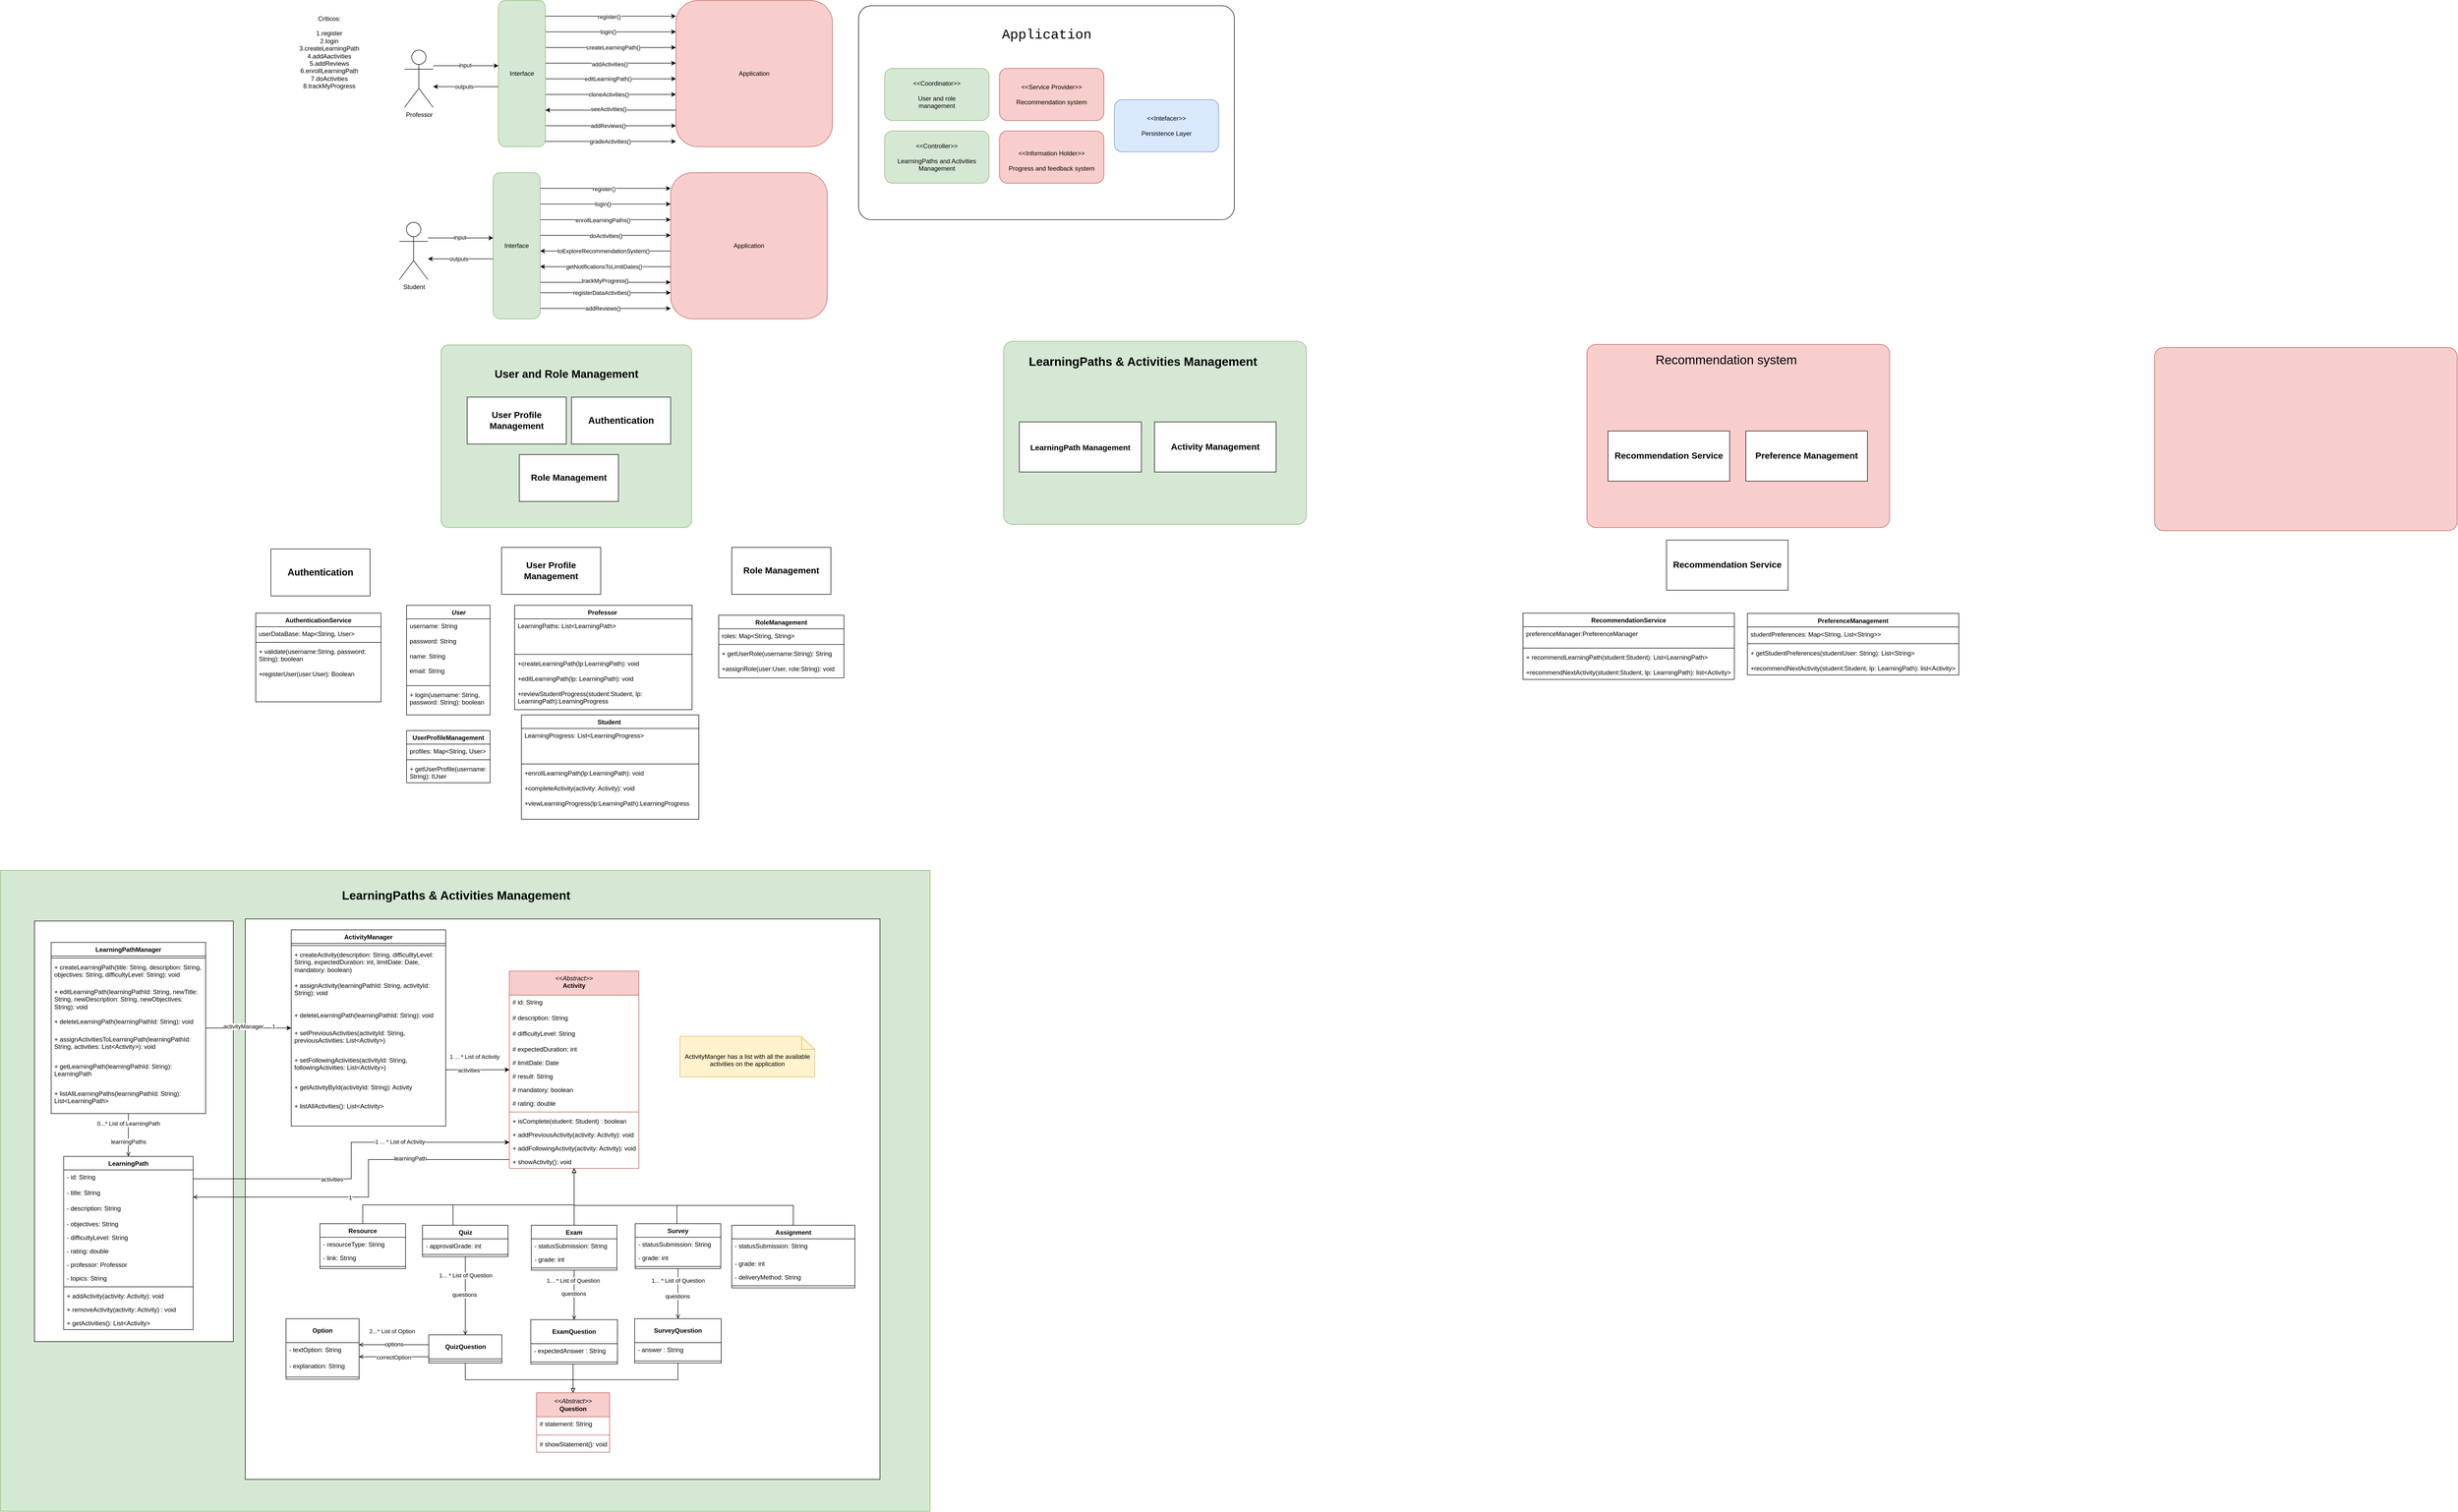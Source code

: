 <mxfile version="24.8.0">
  <diagram name="Page-1" id="0u3ZE7uqESYDxAMd9prz">
    <mxGraphModel dx="2965" dy="1215" grid="0" gridSize="10" guides="1" tooltips="1" connect="1" arrows="1" fold="1" page="1" pageScale="1" pageWidth="850" pageHeight="1100" math="0" shadow="0">
      <root>
        <mxCell id="0" />
        <mxCell id="1" parent="0" />
        <mxCell id="6C_B0T2juM4j-BZ9gB9E-7" style="edgeStyle=orthogonalEdgeStyle;rounded=0;orthogonalLoop=1;jettySize=auto;html=1;" parent="1" source="6C_B0T2juM4j-BZ9gB9E-1" target="6C_B0T2juM4j-BZ9gB9E-6" edge="1">
          <mxGeometry relative="1" as="geometry">
            <Array as="points">
              <mxPoint x="190" y="165" />
              <mxPoint x="190" y="165" />
            </Array>
          </mxGeometry>
        </mxCell>
        <mxCell id="6C_B0T2juM4j-BZ9gB9E-8" value="input" style="edgeLabel;html=1;align=center;verticalAlign=middle;resizable=0;points=[];" parent="6C_B0T2juM4j-BZ9gB9E-7" vertex="1" connectable="0">
          <mxGeometry x="-0.032" y="1" relative="1" as="geometry">
            <mxPoint as="offset" />
          </mxGeometry>
        </mxCell>
        <mxCell id="6C_B0T2juM4j-BZ9gB9E-1" value="Professor" style="shape=umlActor;verticalLabelPosition=bottom;verticalAlign=top;html=1;outlineConnect=0;" parent="1" vertex="1">
          <mxGeometry x="60" y="135" width="55" height="110" as="geometry" />
        </mxCell>
        <mxCell id="6C_B0T2juM4j-BZ9gB9E-9" style="edgeStyle=orthogonalEdgeStyle;rounded=0;orthogonalLoop=1;jettySize=auto;html=1;" parent="1" source="6C_B0T2juM4j-BZ9gB9E-6" target="6C_B0T2juM4j-BZ9gB9E-1" edge="1">
          <mxGeometry relative="1" as="geometry">
            <Array as="points">
              <mxPoint x="190" y="205" />
              <mxPoint x="190" y="205" />
            </Array>
          </mxGeometry>
        </mxCell>
        <mxCell id="6C_B0T2juM4j-BZ9gB9E-10" value="outputs" style="edgeLabel;html=1;align=center;verticalAlign=middle;resizable=0;points=[];" parent="6C_B0T2juM4j-BZ9gB9E-9" vertex="1" connectable="0">
          <mxGeometry x="0.065" relative="1" as="geometry">
            <mxPoint as="offset" />
          </mxGeometry>
        </mxCell>
        <mxCell id="6C_B0T2juM4j-BZ9gB9E-12" style="edgeStyle=orthogonalEdgeStyle;rounded=0;orthogonalLoop=1;jettySize=auto;html=1;" parent="1" source="6C_B0T2juM4j-BZ9gB9E-6" target="6C_B0T2juM4j-BZ9gB9E-11" edge="1">
          <mxGeometry relative="1" as="geometry">
            <Array as="points">
              <mxPoint x="450" y="70" />
              <mxPoint x="450" y="70" />
            </Array>
          </mxGeometry>
        </mxCell>
        <mxCell id="6C_B0T2juM4j-BZ9gB9E-14" value="register()" style="edgeLabel;html=1;align=center;verticalAlign=middle;resizable=0;points=[];" parent="6C_B0T2juM4j-BZ9gB9E-12" vertex="1" connectable="0">
          <mxGeometry x="-0.024" y="-1" relative="1" as="geometry">
            <mxPoint as="offset" />
          </mxGeometry>
        </mxCell>
        <mxCell id="6C_B0T2juM4j-BZ9gB9E-15" style="edgeStyle=orthogonalEdgeStyle;rounded=0;orthogonalLoop=1;jettySize=auto;html=1;" parent="1" source="6C_B0T2juM4j-BZ9gB9E-6" target="6C_B0T2juM4j-BZ9gB9E-11" edge="1">
          <mxGeometry relative="1" as="geometry">
            <Array as="points">
              <mxPoint x="460" y="100" />
              <mxPoint x="460" y="100" />
            </Array>
          </mxGeometry>
        </mxCell>
        <mxCell id="6C_B0T2juM4j-BZ9gB9E-16" value="login()" style="edgeLabel;html=1;align=center;verticalAlign=middle;resizable=0;points=[];" parent="6C_B0T2juM4j-BZ9gB9E-15" vertex="1" connectable="0">
          <mxGeometry x="-0.267" relative="1" as="geometry">
            <mxPoint x="28" as="offset" />
          </mxGeometry>
        </mxCell>
        <mxCell id="6C_B0T2juM4j-BZ9gB9E-19" style="edgeStyle=orthogonalEdgeStyle;rounded=0;orthogonalLoop=1;jettySize=auto;html=1;" parent="1" source="6C_B0T2juM4j-BZ9gB9E-6" target="6C_B0T2juM4j-BZ9gB9E-11" edge="1">
          <mxGeometry relative="1" as="geometry">
            <Array as="points">
              <mxPoint x="460" y="130" />
              <mxPoint x="460" y="130" />
            </Array>
          </mxGeometry>
        </mxCell>
        <mxCell id="6C_B0T2juM4j-BZ9gB9E-20" value="createLearningPath()" style="edgeLabel;html=1;align=center;verticalAlign=middle;resizable=0;points=[];" parent="6C_B0T2juM4j-BZ9gB9E-19" vertex="1" connectable="0">
          <mxGeometry x="-0.154" relative="1" as="geometry">
            <mxPoint x="24" as="offset" />
          </mxGeometry>
        </mxCell>
        <mxCell id="6C_B0T2juM4j-BZ9gB9E-22" style="edgeStyle=orthogonalEdgeStyle;rounded=0;orthogonalLoop=1;jettySize=auto;html=1;" parent="1" source="6C_B0T2juM4j-BZ9gB9E-6" target="6C_B0T2juM4j-BZ9gB9E-11" edge="1">
          <mxGeometry relative="1" as="geometry">
            <Array as="points">
              <mxPoint x="450" y="160" />
              <mxPoint x="450" y="160" />
            </Array>
          </mxGeometry>
        </mxCell>
        <mxCell id="6C_B0T2juM4j-BZ9gB9E-23" value="addActivities()" style="edgeLabel;html=1;align=center;verticalAlign=middle;resizable=0;points=[];" parent="6C_B0T2juM4j-BZ9gB9E-22" vertex="1" connectable="0">
          <mxGeometry x="-0.016" y="-2" relative="1" as="geometry">
            <mxPoint as="offset" />
          </mxGeometry>
        </mxCell>
        <mxCell id="MeX4JR6SGzkrb79R6EGi-2" style="edgeStyle=orthogonalEdgeStyle;rounded=0;orthogonalLoop=1;jettySize=auto;html=1;" parent="1" source="6C_B0T2juM4j-BZ9gB9E-6" target="6C_B0T2juM4j-BZ9gB9E-11" edge="1">
          <mxGeometry relative="1" as="geometry">
            <Array as="points">
              <mxPoint x="460" y="190" />
              <mxPoint x="460" y="190" />
            </Array>
          </mxGeometry>
        </mxCell>
        <mxCell id="MeX4JR6SGzkrb79R6EGi-3" value="editLearningPath()" style="edgeLabel;html=1;align=center;verticalAlign=middle;resizable=0;points=[];" parent="MeX4JR6SGzkrb79R6EGi-2" vertex="1" connectable="0">
          <mxGeometry x="-0.129" y="-2" relative="1" as="geometry">
            <mxPoint x="11" y="-2" as="offset" />
          </mxGeometry>
        </mxCell>
        <mxCell id="MeX4JR6SGzkrb79R6EGi-5" style="edgeStyle=orthogonalEdgeStyle;rounded=0;orthogonalLoop=1;jettySize=auto;html=1;" parent="1" source="6C_B0T2juM4j-BZ9gB9E-6" target="6C_B0T2juM4j-BZ9gB9E-11" edge="1">
          <mxGeometry relative="1" as="geometry">
            <Array as="points">
              <mxPoint x="450" y="220" />
              <mxPoint x="450" y="220" />
            </Array>
          </mxGeometry>
        </mxCell>
        <mxCell id="MeX4JR6SGzkrb79R6EGi-6" value="cloneActivities()" style="edgeLabel;html=1;align=center;verticalAlign=middle;resizable=0;points=[];" parent="MeX4JR6SGzkrb79R6EGi-5" vertex="1" connectable="0">
          <mxGeometry x="-0.038" y="-1" relative="1" as="geometry">
            <mxPoint y="-1" as="offset" />
          </mxGeometry>
        </mxCell>
        <mxCell id="MeX4JR6SGzkrb79R6EGi-9" style="edgeStyle=orthogonalEdgeStyle;rounded=0;orthogonalLoop=1;jettySize=auto;html=1;" parent="1" source="6C_B0T2juM4j-BZ9gB9E-6" target="6C_B0T2juM4j-BZ9gB9E-11" edge="1">
          <mxGeometry relative="1" as="geometry">
            <Array as="points">
              <mxPoint x="460" y="280" />
              <mxPoint x="460" y="280" />
            </Array>
          </mxGeometry>
        </mxCell>
        <mxCell id="MeX4JR6SGzkrb79R6EGi-10" value="addReviews()" style="edgeLabel;html=1;align=center;verticalAlign=middle;resizable=0;points=[];" parent="MeX4JR6SGzkrb79R6EGi-9" vertex="1" connectable="0">
          <mxGeometry x="-0.144" relative="1" as="geometry">
            <mxPoint x="13" as="offset" />
          </mxGeometry>
        </mxCell>
        <mxCell id="MeX4JR6SGzkrb79R6EGi-11" style="edgeStyle=orthogonalEdgeStyle;rounded=0;orthogonalLoop=1;jettySize=auto;html=1;" parent="1" source="6C_B0T2juM4j-BZ9gB9E-6" target="6C_B0T2juM4j-BZ9gB9E-11" edge="1">
          <mxGeometry relative="1" as="geometry">
            <Array as="points">
              <mxPoint x="460" y="310" />
              <mxPoint x="460" y="310" />
            </Array>
          </mxGeometry>
        </mxCell>
        <mxCell id="MeX4JR6SGzkrb79R6EGi-12" value="gradeActivities()" style="edgeLabel;html=1;align=center;verticalAlign=middle;resizable=0;points=[];" parent="MeX4JR6SGzkrb79R6EGi-11" vertex="1" connectable="0">
          <mxGeometry x="-0.009" relative="1" as="geometry">
            <mxPoint as="offset" />
          </mxGeometry>
        </mxCell>
        <mxCell id="6C_B0T2juM4j-BZ9gB9E-6" value="Interface" style="rounded=1;whiteSpace=wrap;html=1;fillColor=#d5e8d4;strokeColor=#82b366;" parent="1" vertex="1">
          <mxGeometry x="240" y="40" width="90" height="280" as="geometry" />
        </mxCell>
        <mxCell id="MeX4JR6SGzkrb79R6EGi-53" style="edgeStyle=orthogonalEdgeStyle;rounded=0;orthogonalLoop=1;jettySize=auto;html=1;" parent="1" source="6C_B0T2juM4j-BZ9gB9E-11" target="6C_B0T2juM4j-BZ9gB9E-6" edge="1">
          <mxGeometry relative="1" as="geometry">
            <Array as="points">
              <mxPoint x="450" y="250" />
              <mxPoint x="450" y="250" />
            </Array>
          </mxGeometry>
        </mxCell>
        <mxCell id="MeX4JR6SGzkrb79R6EGi-54" value="seeActivities()" style="edgeLabel;html=1;align=center;verticalAlign=middle;resizable=0;points=[];" parent="MeX4JR6SGzkrb79R6EGi-53" vertex="1" connectable="0">
          <mxGeometry x="0.034" y="-2" relative="1" as="geometry">
            <mxPoint as="offset" />
          </mxGeometry>
        </mxCell>
        <mxCell id="6C_B0T2juM4j-BZ9gB9E-11" value="Application" style="rounded=1;whiteSpace=wrap;html=1;fillColor=#f8cecc;strokeColor=#b85450;" parent="1" vertex="1">
          <mxGeometry x="580" y="40" width="300" height="280" as="geometry" />
        </mxCell>
        <mxCell id="MeX4JR6SGzkrb79R6EGi-13" style="edgeStyle=orthogonalEdgeStyle;rounded=0;orthogonalLoop=1;jettySize=auto;html=1;" parent="1" source="MeX4JR6SGzkrb79R6EGi-15" target="MeX4JR6SGzkrb79R6EGi-36" edge="1">
          <mxGeometry relative="1" as="geometry">
            <Array as="points">
              <mxPoint x="180" y="495" />
              <mxPoint x="180" y="495" />
            </Array>
          </mxGeometry>
        </mxCell>
        <mxCell id="MeX4JR6SGzkrb79R6EGi-14" value="input" style="edgeLabel;html=1;align=center;verticalAlign=middle;resizable=0;points=[];" parent="MeX4JR6SGzkrb79R6EGi-13" vertex="1" connectable="0">
          <mxGeometry x="-0.032" y="1" relative="1" as="geometry">
            <mxPoint as="offset" />
          </mxGeometry>
        </mxCell>
        <mxCell id="MeX4JR6SGzkrb79R6EGi-15" value="Student" style="shape=umlActor;verticalLabelPosition=bottom;verticalAlign=top;html=1;outlineConnect=0;" parent="1" vertex="1">
          <mxGeometry x="50" y="465" width="55" height="110" as="geometry" />
        </mxCell>
        <mxCell id="MeX4JR6SGzkrb79R6EGi-16" style="edgeStyle=orthogonalEdgeStyle;rounded=0;orthogonalLoop=1;jettySize=auto;html=1;" parent="1" source="MeX4JR6SGzkrb79R6EGi-36" target="MeX4JR6SGzkrb79R6EGi-15" edge="1">
          <mxGeometry relative="1" as="geometry">
            <Array as="points">
              <mxPoint x="180" y="535" />
              <mxPoint x="180" y="535" />
            </Array>
          </mxGeometry>
        </mxCell>
        <mxCell id="MeX4JR6SGzkrb79R6EGi-17" value="outputs" style="edgeLabel;html=1;align=center;verticalAlign=middle;resizable=0;points=[];" parent="MeX4JR6SGzkrb79R6EGi-16" vertex="1" connectable="0">
          <mxGeometry x="0.065" relative="1" as="geometry">
            <mxPoint as="offset" />
          </mxGeometry>
        </mxCell>
        <mxCell id="MeX4JR6SGzkrb79R6EGi-18" style="edgeStyle=orthogonalEdgeStyle;rounded=0;orthogonalLoop=1;jettySize=auto;html=1;" parent="1" source="MeX4JR6SGzkrb79R6EGi-36" target="MeX4JR6SGzkrb79R6EGi-37" edge="1">
          <mxGeometry relative="1" as="geometry">
            <Array as="points">
              <mxPoint x="440" y="400" />
              <mxPoint x="440" y="400" />
            </Array>
          </mxGeometry>
        </mxCell>
        <mxCell id="MeX4JR6SGzkrb79R6EGi-19" value="register()" style="edgeLabel;html=1;align=center;verticalAlign=middle;resizable=0;points=[];" parent="MeX4JR6SGzkrb79R6EGi-18" vertex="1" connectable="0">
          <mxGeometry x="-0.024" y="-1" relative="1" as="geometry">
            <mxPoint as="offset" />
          </mxGeometry>
        </mxCell>
        <mxCell id="MeX4JR6SGzkrb79R6EGi-20" style="edgeStyle=orthogonalEdgeStyle;rounded=0;orthogonalLoop=1;jettySize=auto;html=1;" parent="1" source="MeX4JR6SGzkrb79R6EGi-36" target="MeX4JR6SGzkrb79R6EGi-37" edge="1">
          <mxGeometry relative="1" as="geometry">
            <Array as="points">
              <mxPoint x="450" y="430" />
              <mxPoint x="450" y="430" />
            </Array>
          </mxGeometry>
        </mxCell>
        <mxCell id="MeX4JR6SGzkrb79R6EGi-21" value="login()" style="edgeLabel;html=1;align=center;verticalAlign=middle;resizable=0;points=[];" parent="MeX4JR6SGzkrb79R6EGi-20" vertex="1" connectable="0">
          <mxGeometry x="-0.267" relative="1" as="geometry">
            <mxPoint x="28" as="offset" />
          </mxGeometry>
        </mxCell>
        <mxCell id="MeX4JR6SGzkrb79R6EGi-32" style="edgeStyle=orthogonalEdgeStyle;rounded=0;orthogonalLoop=1;jettySize=auto;html=1;" parent="1" source="MeX4JR6SGzkrb79R6EGi-36" target="MeX4JR6SGzkrb79R6EGi-37" edge="1">
          <mxGeometry relative="1" as="geometry">
            <Array as="points">
              <mxPoint x="450" y="630" />
              <mxPoint x="450" y="630" />
            </Array>
          </mxGeometry>
        </mxCell>
        <mxCell id="MeX4JR6SGzkrb79R6EGi-33" value="addReviews()" style="edgeLabel;html=1;align=center;verticalAlign=middle;resizable=0;points=[];" parent="MeX4JR6SGzkrb79R6EGi-32" vertex="1" connectable="0">
          <mxGeometry x="-0.144" relative="1" as="geometry">
            <mxPoint x="13" as="offset" />
          </mxGeometry>
        </mxCell>
        <mxCell id="MeX4JR6SGzkrb79R6EGi-39" style="edgeStyle=orthogonalEdgeStyle;rounded=0;orthogonalLoop=1;jettySize=auto;html=1;" parent="1" source="MeX4JR6SGzkrb79R6EGi-36" target="MeX4JR6SGzkrb79R6EGi-37" edge="1">
          <mxGeometry relative="1" as="geometry">
            <Array as="points">
              <mxPoint x="450" y="460" />
              <mxPoint x="450" y="460" />
            </Array>
          </mxGeometry>
        </mxCell>
        <mxCell id="MeX4JR6SGzkrb79R6EGi-40" value="enrollLearningPaths()" style="edgeLabel;html=1;align=center;verticalAlign=middle;resizable=0;points=[];" parent="MeX4JR6SGzkrb79R6EGi-39" vertex="1" connectable="0">
          <mxGeometry x="-0.122" y="-1" relative="1" as="geometry">
            <mxPoint x="10" as="offset" />
          </mxGeometry>
        </mxCell>
        <mxCell id="MeX4JR6SGzkrb79R6EGi-41" style="edgeStyle=orthogonalEdgeStyle;rounded=0;orthogonalLoop=1;jettySize=auto;html=1;" parent="1" source="MeX4JR6SGzkrb79R6EGi-36" target="MeX4JR6SGzkrb79R6EGi-37" edge="1">
          <mxGeometry relative="1" as="geometry">
            <Array as="points">
              <mxPoint x="450" y="490" />
              <mxPoint x="450" y="490" />
            </Array>
          </mxGeometry>
        </mxCell>
        <mxCell id="MeX4JR6SGzkrb79R6EGi-42" value="doActivities()" style="edgeLabel;html=1;align=center;verticalAlign=middle;resizable=0;points=[];" parent="MeX4JR6SGzkrb79R6EGi-41" vertex="1" connectable="0">
          <mxGeometry x="0.008" y="-1" relative="1" as="geometry">
            <mxPoint as="offset" />
          </mxGeometry>
        </mxCell>
        <mxCell id="MeX4JR6SGzkrb79R6EGi-47" style="edgeStyle=orthogonalEdgeStyle;rounded=0;orthogonalLoop=1;jettySize=auto;html=1;" parent="1" source="MeX4JR6SGzkrb79R6EGi-36" target="MeX4JR6SGzkrb79R6EGi-37" edge="1">
          <mxGeometry relative="1" as="geometry">
            <Array as="points">
              <mxPoint x="450" y="580" />
              <mxPoint x="450" y="580" />
            </Array>
          </mxGeometry>
        </mxCell>
        <mxCell id="MeX4JR6SGzkrb79R6EGi-48" value="trackMyProgress()" style="edgeLabel;html=1;align=center;verticalAlign=middle;resizable=0;points=[];" parent="MeX4JR6SGzkrb79R6EGi-47" vertex="1" connectable="0">
          <mxGeometry x="-0.01" y="3" relative="1" as="geometry">
            <mxPoint as="offset" />
          </mxGeometry>
        </mxCell>
        <mxCell id="MeX4JR6SGzkrb79R6EGi-51" style="edgeStyle=orthogonalEdgeStyle;rounded=0;orthogonalLoop=1;jettySize=auto;html=1;" parent="1" source="MeX4JR6SGzkrb79R6EGi-36" target="MeX4JR6SGzkrb79R6EGi-37" edge="1">
          <mxGeometry relative="1" as="geometry">
            <Array as="points">
              <mxPoint x="450" y="600" />
              <mxPoint x="450" y="600" />
            </Array>
          </mxGeometry>
        </mxCell>
        <mxCell id="MeX4JR6SGzkrb79R6EGi-52" value="registerDataActivities()" style="edgeLabel;html=1;align=center;verticalAlign=middle;resizable=0;points=[];" parent="MeX4JR6SGzkrb79R6EGi-51" vertex="1" connectable="0">
          <mxGeometry x="-0.058" y="-1" relative="1" as="geometry">
            <mxPoint y="-1" as="offset" />
          </mxGeometry>
        </mxCell>
        <mxCell id="MeX4JR6SGzkrb79R6EGi-36" value="Interface" style="rounded=1;whiteSpace=wrap;html=1;fillColor=#d5e8d4;strokeColor=#82b366;" parent="1" vertex="1">
          <mxGeometry x="230" y="370" width="90" height="280" as="geometry" />
        </mxCell>
        <mxCell id="MeX4JR6SGzkrb79R6EGi-55" style="edgeStyle=orthogonalEdgeStyle;rounded=0;orthogonalLoop=1;jettySize=auto;html=1;" parent="1" source="MeX4JR6SGzkrb79R6EGi-37" target="MeX4JR6SGzkrb79R6EGi-36" edge="1">
          <mxGeometry relative="1" as="geometry">
            <Array as="points">
              <mxPoint x="450" y="520" />
              <mxPoint x="450" y="520" />
            </Array>
          </mxGeometry>
        </mxCell>
        <mxCell id="MeX4JR6SGzkrb79R6EGi-56" value="toExploreRecommendationSystem()" style="edgeLabel;html=1;align=center;verticalAlign=middle;resizable=0;points=[];" parent="MeX4JR6SGzkrb79R6EGi-55" vertex="1" connectable="0">
          <mxGeometry x="0.109" relative="1" as="geometry">
            <mxPoint x="9" as="offset" />
          </mxGeometry>
        </mxCell>
        <mxCell id="MeX4JR6SGzkrb79R6EGi-57" style="edgeStyle=orthogonalEdgeStyle;rounded=0;orthogonalLoop=1;jettySize=auto;html=1;" parent="1" source="MeX4JR6SGzkrb79R6EGi-37" target="MeX4JR6SGzkrb79R6EGi-36" edge="1">
          <mxGeometry relative="1" as="geometry">
            <Array as="points">
              <mxPoint x="440" y="550" />
              <mxPoint x="440" y="550" />
            </Array>
          </mxGeometry>
        </mxCell>
        <mxCell id="MeX4JR6SGzkrb79R6EGi-58" value="getNotificationsToLimitDates()" style="edgeLabel;html=1;align=center;verticalAlign=middle;resizable=0;points=[];" parent="MeX4JR6SGzkrb79R6EGi-57" vertex="1" connectable="0">
          <mxGeometry x="0.024" y="3" relative="1" as="geometry">
            <mxPoint y="-3" as="offset" />
          </mxGeometry>
        </mxCell>
        <mxCell id="MeX4JR6SGzkrb79R6EGi-37" value="Application" style="rounded=1;whiteSpace=wrap;html=1;fillColor=#f8cecc;strokeColor=#b85450;" parent="1" vertex="1">
          <mxGeometry x="570" y="370" width="300" height="280" as="geometry" />
        </mxCell>
        <mxCell id="83vnOwPLlXGg7ccvuWTX-2" value="" style="rounded=1;whiteSpace=wrap;html=1;arcSize=6;" parent="1" vertex="1">
          <mxGeometry x="930" y="50" width="720" height="410" as="geometry" />
        </mxCell>
        <mxCell id="83vnOwPLlXGg7ccvuWTX-3" value="&lt;font style=&quot;font-size: 26px;&quot; face=&quot;Courier New&quot;&gt;Application&lt;/font&gt;" style="text;html=1;align=center;verticalAlign=middle;resizable=0;points=[];autosize=1;strokeColor=none;fillColor=none;fontSize=26;" parent="1" vertex="1">
          <mxGeometry x="1190" y="80" width="200" height="50" as="geometry" />
        </mxCell>
        <mxCell id="83vnOwPLlXGg7ccvuWTX-4" value="&lt;div&gt;&amp;lt;&amp;lt;Coordinator&amp;gt;&amp;gt;&lt;/div&gt;&lt;div&gt;&lt;br&gt;&lt;/div&gt;&lt;div&gt;User and role&lt;/div&gt;&lt;div&gt;management&lt;br&gt; &lt;/div&gt;" style="rounded=1;whiteSpace=wrap;html=1;fillColor=#d5e8d4;strokeColor=#82b366;" parent="1" vertex="1">
          <mxGeometry x="980" y="170" width="200" height="100" as="geometry" />
        </mxCell>
        <mxCell id="83vnOwPLlXGg7ccvuWTX-5" value="&lt;div&gt;&amp;lt;&amp;lt;Controller&amp;gt;&amp;gt;&lt;br&gt;&lt;/div&gt;&lt;div&gt;&lt;br&gt;&lt;/div&gt;&lt;div&gt;LearningPaths and Activities Management&lt;/div&gt;" style="rounded=1;whiteSpace=wrap;html=1;fillColor=#d5e8d4;strokeColor=#82b366;" parent="1" vertex="1">
          <mxGeometry x="980" y="290" width="200" height="100" as="geometry" />
        </mxCell>
        <mxCell id="83vnOwPLlXGg7ccvuWTX-6" value="&lt;div&gt;&lt;br&gt;&lt;/div&gt;&lt;div&gt;&amp;lt;&amp;lt;Information Holder&amp;gt;&amp;gt;&lt;br&gt;&lt;/div&gt;&lt;div&gt;&lt;br&gt;&lt;/div&gt;&lt;div&gt;Progress and feedback system&lt;/div&gt;" style="rounded=1;whiteSpace=wrap;html=1;fillColor=#f8cecc;strokeColor=#b85450;" parent="1" vertex="1">
          <mxGeometry x="1200" y="290" width="200" height="100" as="geometry" />
        </mxCell>
        <mxCell id="83vnOwPLlXGg7ccvuWTX-7" value="&lt;div&gt;&amp;lt;&amp;lt;Service Provider&amp;gt;&amp;gt;&lt;br&gt;&lt;/div&gt;&lt;div&gt;&lt;br&gt;&lt;/div&gt;&lt;div&gt;Recommendation system  &lt;/div&gt;" style="rounded=1;whiteSpace=wrap;html=1;fillColor=#f8cecc;strokeColor=#b85450;" parent="1" vertex="1">
          <mxGeometry x="1200" y="170" width="200" height="100" as="geometry" />
        </mxCell>
        <mxCell id="83vnOwPLlXGg7ccvuWTX-8" value="&lt;div&gt;&amp;lt;&amp;lt;Intefacer&amp;gt;&amp;gt;&lt;br&gt;&lt;/div&gt;&lt;div&gt;&lt;br&gt;&lt;/div&gt;&lt;div&gt;Persistence Layer&lt;/div&gt;" style="rounded=1;whiteSpace=wrap;html=1;fillColor=#dae8fc;strokeColor=#6c8ebf;" parent="1" vertex="1">
          <mxGeometry x="1420" y="230" width="200" height="100" as="geometry" />
        </mxCell>
        <mxCell id="36ZFppIiwciN3kxf19xP-2" value="" style="rounded=1;whiteSpace=wrap;html=1;arcSize=4;fillColor=#d5e8d4;strokeColor=#82b366;" parent="1" vertex="1">
          <mxGeometry x="130" y="700" width="480" height="350" as="geometry" />
        </mxCell>
        <mxCell id="36ZFppIiwciN3kxf19xP-3" value="User and Role Management" style="text;align=center;fontStyle=1;verticalAlign=middle;spacingLeft=3;spacingRight=3;strokeColor=none;rotatable=0;points=[[0,0.5],[1,0.5]];portConstraint=eastwest;html=1;fontSize=21;" parent="1" vertex="1">
          <mxGeometry x="215" y="740" width="310" height="30" as="geometry" />
        </mxCell>
        <mxCell id="36ZFppIiwciN3kxf19xP-4" value="&lt;font style=&quot;font-size: 17px;&quot;&gt;&lt;b&gt;User Profile Management&lt;br&gt;&lt;/b&gt;&lt;/font&gt;" style="html=1;whiteSpace=wrap;" parent="1" vertex="1">
          <mxGeometry x="180" y="800" width="190" height="90" as="geometry" />
        </mxCell>
        <mxCell id="36ZFppIiwciN3kxf19xP-5" value="&lt;font style=&quot;font-size: 17px;&quot;&gt;&lt;b&gt;Role Management&lt;br&gt;&lt;/b&gt;&lt;/font&gt;" style="html=1;whiteSpace=wrap;" parent="1" vertex="1">
          <mxGeometry x="280" y="910" width="190" height="90" as="geometry" />
        </mxCell>
        <mxCell id="36ZFppIiwciN3kxf19xP-6" value="&lt;b style=&quot;font-size: 18px;&quot;&gt;Authentication&lt;/b&gt;" style="html=1;whiteSpace=wrap;fontSize=18;" parent="1" vertex="1">
          <mxGeometry x="380" y="800" width="190" height="90" as="geometry" />
        </mxCell>
        <mxCell id="eDscPjZbL17JGqpego-8-2" value="&lt;font style=&quot;font-size: 17px;&quot;&gt;&lt;b&gt;User Profile Management&lt;br&gt;&lt;/b&gt;&lt;/font&gt;" style="html=1;whiteSpace=wrap;" parent="1" vertex="1">
          <mxGeometry x="246" y="1088" width="190" height="90" as="geometry" />
        </mxCell>
        <mxCell id="eDscPjZbL17JGqpego-8-3" value="&lt;blockquote style=&quot;margin: 0 0 0 40px; border: none; padding: 0px;&quot;&gt;&lt;i&gt;User&lt;/i&gt;&lt;/blockquote&gt;" style="swimlane;fontStyle=1;align=center;verticalAlign=top;childLayout=stackLayout;horizontal=1;startSize=26;horizontalStack=0;resizeParent=1;resizeParentMax=0;resizeLast=0;collapsible=1;marginBottom=0;whiteSpace=wrap;html=1;" parent="1" vertex="1">
          <mxGeometry x="64" y="1199" width="160" height="210" as="geometry" />
        </mxCell>
        <mxCell id="eDscPjZbL17JGqpego-8-4" value="username: String&lt;div&gt;&lt;br&gt;&lt;/div&gt;&lt;div&gt;password: String&lt;/div&gt;&lt;div&gt;&lt;br&gt;&lt;/div&gt;&lt;div&gt;name: String&lt;/div&gt;&lt;div&gt;&lt;br&gt;&lt;/div&gt;&lt;div&gt;email: String&amp;nbsp;&lt;/div&gt;&lt;div&gt;&lt;br&gt;&lt;/div&gt;" style="text;strokeColor=none;fillColor=none;align=left;verticalAlign=top;spacingLeft=4;spacingRight=4;overflow=hidden;rotatable=0;points=[[0,0.5],[1,0.5]];portConstraint=eastwest;whiteSpace=wrap;html=1;" parent="eDscPjZbL17JGqpego-8-3" vertex="1">
          <mxGeometry y="26" width="160" height="124" as="geometry" />
        </mxCell>
        <mxCell id="eDscPjZbL17JGqpego-8-5" value="" style="line;strokeWidth=1;fillColor=none;align=left;verticalAlign=middle;spacingTop=-1;spacingLeft=3;spacingRight=3;rotatable=0;labelPosition=right;points=[];portConstraint=eastwest;strokeColor=inherit;" parent="eDscPjZbL17JGqpego-8-3" vertex="1">
          <mxGeometry y="150" width="160" height="8" as="geometry" />
        </mxCell>
        <mxCell id="eDscPjZbL17JGqpego-8-6" value="+ login(username: String, password: String): boolean" style="text;strokeColor=none;fillColor=none;align=left;verticalAlign=top;spacingLeft=4;spacingRight=4;overflow=hidden;rotatable=0;points=[[0,0.5],[1,0.5]];portConstraint=eastwest;whiteSpace=wrap;html=1;" parent="eDscPjZbL17JGqpego-8-3" vertex="1">
          <mxGeometry y="158" width="160" height="52" as="geometry" />
        </mxCell>
        <mxCell id="eDscPjZbL17JGqpego-8-7" value="Student&amp;nbsp;" style="swimlane;fontStyle=1;align=center;verticalAlign=top;childLayout=stackLayout;horizontal=1;startSize=26;horizontalStack=0;resizeParent=1;resizeParentMax=0;resizeLast=0;collapsible=1;marginBottom=0;whiteSpace=wrap;html=1;" parent="1" vertex="1">
          <mxGeometry x="284" y="1409" width="340" height="200" as="geometry" />
        </mxCell>
        <mxCell id="eDscPjZbL17JGqpego-8-8" value="LearningProgress: List&amp;lt;LearningProgress&amp;gt;" style="text;strokeColor=none;fillColor=none;align=left;verticalAlign=top;spacingLeft=4;spacingRight=4;overflow=hidden;rotatable=0;points=[[0,0.5],[1,0.5]];portConstraint=eastwest;whiteSpace=wrap;html=1;" parent="eDscPjZbL17JGqpego-8-7" vertex="1">
          <mxGeometry y="26" width="340" height="64" as="geometry" />
        </mxCell>
        <mxCell id="eDscPjZbL17JGqpego-8-9" value="" style="line;strokeWidth=1;fillColor=none;align=left;verticalAlign=middle;spacingTop=-1;spacingLeft=3;spacingRight=3;rotatable=0;labelPosition=right;points=[];portConstraint=eastwest;strokeColor=inherit;" parent="eDscPjZbL17JGqpego-8-7" vertex="1">
          <mxGeometry y="90" width="340" height="8" as="geometry" />
        </mxCell>
        <mxCell id="eDscPjZbL17JGqpego-8-10" value="+enrollLearningPath(lp:LearningPath): void&lt;div&gt;&lt;br&gt;&lt;/div&gt;&lt;div&gt;+completeActivity(activity: Activity): void&lt;/div&gt;&lt;div&gt;&lt;br&gt;&lt;/div&gt;&lt;div&gt;+viewLearningProgress(lp:LearningPath):LearningProgress&lt;/div&gt;" style="text;strokeColor=none;fillColor=none;align=left;verticalAlign=top;spacingLeft=4;spacingRight=4;overflow=hidden;rotatable=0;points=[[0,0.5],[1,0.5]];portConstraint=eastwest;whiteSpace=wrap;html=1;" parent="eDscPjZbL17JGqpego-8-7" vertex="1">
          <mxGeometry y="98" width="340" height="102" as="geometry" />
        </mxCell>
        <mxCell id="eDscPjZbL17JGqpego-8-11" value="Professor&amp;nbsp;" style="swimlane;fontStyle=1;align=center;verticalAlign=top;childLayout=stackLayout;horizontal=1;startSize=26;horizontalStack=0;resizeParent=1;resizeParentMax=0;resizeLast=0;collapsible=1;marginBottom=0;whiteSpace=wrap;html=1;" parent="1" vertex="1">
          <mxGeometry x="271" y="1199" width="340" height="200" as="geometry" />
        </mxCell>
        <mxCell id="eDscPjZbL17JGqpego-8-12" value="LearningPaths: List&amp;lt;LearningPath&amp;gt;" style="text;strokeColor=none;fillColor=none;align=left;verticalAlign=top;spacingLeft=4;spacingRight=4;overflow=hidden;rotatable=0;points=[[0,0.5],[1,0.5]];portConstraint=eastwest;whiteSpace=wrap;html=1;" parent="eDscPjZbL17JGqpego-8-11" vertex="1">
          <mxGeometry y="26" width="340" height="64" as="geometry" />
        </mxCell>
        <mxCell id="eDscPjZbL17JGqpego-8-13" value="" style="line;strokeWidth=1;fillColor=none;align=left;verticalAlign=middle;spacingTop=-1;spacingLeft=3;spacingRight=3;rotatable=0;labelPosition=right;points=[];portConstraint=eastwest;strokeColor=inherit;" parent="eDscPjZbL17JGqpego-8-11" vertex="1">
          <mxGeometry y="90" width="340" height="8" as="geometry" />
        </mxCell>
        <mxCell id="eDscPjZbL17JGqpego-8-14" value="+createLearningPath(lp:LearningPath): void&lt;div&gt;&lt;br&gt;&lt;/div&gt;&lt;div&gt;+editLearningPath(lp: LearningPath): void&lt;/div&gt;&lt;div&gt;&lt;br&gt;&lt;/div&gt;&lt;div&gt;+reviewStudentProgress(student:Student, lp: LearningPath):LearningProgress&lt;/div&gt;" style="text;strokeColor=none;fillColor=none;align=left;verticalAlign=top;spacingLeft=4;spacingRight=4;overflow=hidden;rotatable=0;points=[[0,0.5],[1,0.5]];portConstraint=eastwest;whiteSpace=wrap;html=1;" parent="eDscPjZbL17JGqpego-8-11" vertex="1">
          <mxGeometry y="98" width="340" height="102" as="geometry" />
        </mxCell>
        <mxCell id="sTKVhe5aF9eVnh70GAVM-1" value="" style="rounded=1;whiteSpace=wrap;html=1;fillColor=#d5e8d4;strokeColor=#82b366;arcSize=5;" parent="1" vertex="1">
          <mxGeometry x="1208" y="693" width="580" height="351" as="geometry" />
        </mxCell>
        <mxCell id="sTKVhe5aF9eVnh70GAVM-2" value="LearningPaths &amp;amp; Activities Management" style="text;html=1;align=center;verticalAlign=middle;whiteSpace=wrap;rounded=0;fontStyle=1;fontSize=23;" parent="1" vertex="1">
          <mxGeometry x="1245" y="715.503" width="460" height="32.903" as="geometry" />
        </mxCell>
        <mxCell id="sTKVhe5aF9eVnh70GAVM-5" value="&lt;div style=&quot;font-size: 15px;&quot;&gt;&lt;font style=&quot;font-size: 15px;&quot;&gt;&lt;b&gt;LearningPath Management&lt;br&gt;&lt;/b&gt;&lt;/font&gt;&lt;/div&gt;" style="rounded=0;whiteSpace=wrap;html=1;" parent="1" vertex="1">
          <mxGeometry x="1238" y="847.5" width="234" height="96" as="geometry" />
        </mxCell>
        <mxCell id="sTKVhe5aF9eVnh70GAVM-7" value="&lt;font size=&quot;1&quot;&gt;&lt;b style=&quot;font-size: 17px;&quot;&gt;Activity Management&lt;/b&gt;&lt;/font&gt;" style="rounded=0;whiteSpace=wrap;html=1;" parent="1" vertex="1">
          <mxGeometry x="1497" y="847.5" width="233" height="96" as="geometry" />
        </mxCell>
        <mxCell id="eDscPjZbL17JGqpego-8-16" value="&lt;b style=&quot;font-size: 18px;&quot;&gt;Authentication&lt;/b&gt;" style="html=1;whiteSpace=wrap;fontSize=18;" parent="1" vertex="1">
          <mxGeometry x="-196" y="1091" width="190" height="90" as="geometry" />
        </mxCell>
        <mxCell id="eDscPjZbL17JGqpego-8-18" value="AuthenticationService" style="swimlane;fontStyle=1;align=center;verticalAlign=top;childLayout=stackLayout;horizontal=1;startSize=26;horizontalStack=0;resizeParent=1;resizeParentMax=0;resizeLast=0;collapsible=1;marginBottom=0;whiteSpace=wrap;html=1;" parent="1" vertex="1">
          <mxGeometry x="-225" y="1214" width="240" height="170" as="geometry" />
        </mxCell>
        <mxCell id="eDscPjZbL17JGqpego-8-19" value="userDataBase: Map&amp;lt;String, User&amp;gt;" style="text;strokeColor=none;fillColor=none;align=left;verticalAlign=top;spacingLeft=4;spacingRight=4;overflow=hidden;rotatable=0;points=[[0,0.5],[1,0.5]];portConstraint=eastwest;whiteSpace=wrap;html=1;" parent="eDscPjZbL17JGqpego-8-18" vertex="1">
          <mxGeometry y="26" width="240" height="26" as="geometry" />
        </mxCell>
        <mxCell id="eDscPjZbL17JGqpego-8-20" value="" style="line;strokeWidth=1;fillColor=none;align=left;verticalAlign=middle;spacingTop=-1;spacingLeft=3;spacingRight=3;rotatable=0;labelPosition=right;points=[];portConstraint=eastwest;strokeColor=inherit;" parent="eDscPjZbL17JGqpego-8-18" vertex="1">
          <mxGeometry y="52" width="240" height="8" as="geometry" />
        </mxCell>
        <mxCell id="eDscPjZbL17JGqpego-8-21" value="+ validate(username:String, password: String): boolean&lt;div&gt;&lt;br&gt;&lt;/div&gt;&lt;div&gt;+registerUser(user:User): Boolean&lt;/div&gt;&lt;div&gt;&lt;br&gt;&lt;/div&gt;&lt;div&gt;&lt;br&gt;&lt;/div&gt;" style="text;strokeColor=none;fillColor=none;align=left;verticalAlign=top;spacingLeft=4;spacingRight=4;overflow=hidden;rotatable=0;points=[[0,0.5],[1,0.5]];portConstraint=eastwest;whiteSpace=wrap;html=1;" parent="eDscPjZbL17JGqpego-8-18" vertex="1">
          <mxGeometry y="60" width="240" height="110" as="geometry" />
        </mxCell>
        <mxCell id="eDscPjZbL17JGqpego-8-22" value="&lt;font style=&quot;font-size: 17px;&quot;&gt;&lt;b&gt;Role Management&lt;br&gt;&lt;/b&gt;&lt;/font&gt;" style="html=1;whiteSpace=wrap;" parent="1" vertex="1">
          <mxGeometry x="687" y="1088" width="190" height="90" as="geometry" />
        </mxCell>
        <mxCell id="eDscPjZbL17JGqpego-8-23" value="RoleManagement" style="swimlane;fontStyle=1;align=center;verticalAlign=top;childLayout=stackLayout;horizontal=1;startSize=26;horizontalStack=0;resizeParent=1;resizeParentMax=0;resizeLast=0;collapsible=1;marginBottom=0;whiteSpace=wrap;html=1;" parent="1" vertex="1">
          <mxGeometry x="662" y="1218" width="240" height="120" as="geometry" />
        </mxCell>
        <mxCell id="eDscPjZbL17JGqpego-8-24" value="roles: Map&amp;lt;String, String&amp;gt;" style="text;strokeColor=none;fillColor=none;align=left;verticalAlign=top;spacingLeft=4;spacingRight=4;overflow=hidden;rotatable=0;points=[[0,0.5],[1,0.5]];portConstraint=eastwest;whiteSpace=wrap;html=1;" parent="eDscPjZbL17JGqpego-8-23" vertex="1">
          <mxGeometry y="26" width="240" height="26" as="geometry" />
        </mxCell>
        <mxCell id="eDscPjZbL17JGqpego-8-25" value="" style="line;strokeWidth=1;fillColor=none;align=left;verticalAlign=middle;spacingTop=-1;spacingLeft=3;spacingRight=3;rotatable=0;labelPosition=right;points=[];portConstraint=eastwest;strokeColor=inherit;" parent="eDscPjZbL17JGqpego-8-23" vertex="1">
          <mxGeometry y="52" width="240" height="8" as="geometry" />
        </mxCell>
        <mxCell id="eDscPjZbL17JGqpego-8-26" value="+ getUserRole(username:String): String&lt;div&gt;&lt;br&gt;&lt;/div&gt;&lt;div&gt;+assignRole(user:User, role:String): void&lt;/div&gt;" style="text;strokeColor=none;fillColor=none;align=left;verticalAlign=top;spacingLeft=4;spacingRight=4;overflow=hidden;rotatable=0;points=[[0,0.5],[1,0.5]];portConstraint=eastwest;whiteSpace=wrap;html=1;" parent="eDscPjZbL17JGqpego-8-23" vertex="1">
          <mxGeometry y="60" width="240" height="60" as="geometry" />
        </mxCell>
        <mxCell id="eDscPjZbL17JGqpego-8-31" value="UserProfileManagement" style="swimlane;fontStyle=1;align=center;verticalAlign=top;childLayout=stackLayout;horizontal=1;startSize=26;horizontalStack=0;resizeParent=1;resizeParentMax=0;resizeLast=0;collapsible=1;marginBottom=0;whiteSpace=wrap;html=1;" parent="1" vertex="1">
          <mxGeometry x="64" y="1439" width="160" height="100" as="geometry" />
        </mxCell>
        <mxCell id="eDscPjZbL17JGqpego-8-32" value="profiles: Map&amp;lt;String, User&amp;gt;" style="text;strokeColor=none;fillColor=none;align=left;verticalAlign=top;spacingLeft=4;spacingRight=4;overflow=hidden;rotatable=0;points=[[0,0.5],[1,0.5]];portConstraint=eastwest;whiteSpace=wrap;html=1;" parent="eDscPjZbL17JGqpego-8-31" vertex="1">
          <mxGeometry y="26" width="160" height="26" as="geometry" />
        </mxCell>
        <mxCell id="eDscPjZbL17JGqpego-8-33" value="" style="line;strokeWidth=1;fillColor=none;align=left;verticalAlign=middle;spacingTop=-1;spacingLeft=3;spacingRight=3;rotatable=0;labelPosition=right;points=[];portConstraint=eastwest;strokeColor=inherit;" parent="eDscPjZbL17JGqpego-8-31" vertex="1">
          <mxGeometry y="52" width="160" height="8" as="geometry" />
        </mxCell>
        <mxCell id="eDscPjZbL17JGqpego-8-34" value="+ getUserProfile(username: String): tUser" style="text;strokeColor=none;fillColor=none;align=left;verticalAlign=top;spacingLeft=4;spacingRight=4;overflow=hidden;rotatable=0;points=[[0,0.5],[1,0.5]];portConstraint=eastwest;whiteSpace=wrap;html=1;" parent="eDscPjZbL17JGqpego-8-31" vertex="1">
          <mxGeometry y="60" width="160" height="40" as="geometry" />
        </mxCell>
        <mxCell id="vBQAfoO4Nm9OnnSZS04b-1" value="" style="rounded=1;whiteSpace=wrap;html=1;fillColor=#f8cecc;strokeColor=#b85450;arcSize=5;" parent="1" vertex="1">
          <mxGeometry x="2325.5" y="699" width="580" height="351" as="geometry" />
        </mxCell>
        <mxCell id="vBQAfoO4Nm9OnnSZS04b-2" value="&lt;font style=&quot;font-size: 24px;&quot;&gt;Recommendation system&lt;/font&gt;" style="text;html=1;align=center;verticalAlign=middle;whiteSpace=wrap;rounded=0;fillColor=none;" parent="1" vertex="1">
          <mxGeometry x="2446.5" y="714" width="291" height="30" as="geometry" />
        </mxCell>
        <mxCell id="vBQAfoO4Nm9OnnSZS04b-3" value="&lt;font size=&quot;1&quot;&gt;&lt;b style=&quot;font-size: 17px;&quot;&gt;Recommendation Service&lt;/b&gt;&lt;/font&gt;" style="rounded=0;whiteSpace=wrap;html=1;" parent="1" vertex="1">
          <mxGeometry x="2366" y="865" width="233" height="96" as="geometry" />
        </mxCell>
        <mxCell id="vBQAfoO4Nm9OnnSZS04b-4" value="&lt;font size=&quot;1&quot;&gt;&lt;b style=&quot;font-size: 17px;&quot;&gt;Preference Management&lt;/b&gt;&lt;/font&gt;" style="rounded=0;whiteSpace=wrap;html=1;" parent="1" vertex="1">
          <mxGeometry x="2630" y="865" width="233" height="96" as="geometry" />
        </mxCell>
        <mxCell id="vBQAfoO4Nm9OnnSZS04b-5" value="&lt;font size=&quot;1&quot;&gt;&lt;b style=&quot;font-size: 17px;&quot;&gt;Recommendation Service&lt;/b&gt;&lt;/font&gt;" style="rounded=0;whiteSpace=wrap;html=1;" parent="1" vertex="1">
          <mxGeometry x="2478" y="1074" width="233" height="96" as="geometry" />
        </mxCell>
        <mxCell id="vBQAfoO4Nm9OnnSZS04b-6" value="RecommendationService" style="swimlane;fontStyle=1;align=center;verticalAlign=top;childLayout=stackLayout;horizontal=1;startSize=26;horizontalStack=0;resizeParent=1;resizeParentMax=0;resizeLast=0;collapsible=1;marginBottom=0;whiteSpace=wrap;html=1;" parent="1" vertex="1">
          <mxGeometry x="2203" y="1214" width="405" height="127" as="geometry" />
        </mxCell>
        <mxCell id="vBQAfoO4Nm9OnnSZS04b-7" value="preferenceManager:PreferenceManager&lt;div&gt;&lt;br&gt;&lt;/div&gt;&lt;div&gt;&lt;br&gt;&lt;/div&gt;" style="text;strokeColor=none;fillColor=none;align=left;verticalAlign=top;spacingLeft=4;spacingRight=4;overflow=hidden;rotatable=0;points=[[0,0.5],[1,0.5]];portConstraint=eastwest;whiteSpace=wrap;html=1;" parent="vBQAfoO4Nm9OnnSZS04b-6" vertex="1">
          <mxGeometry y="26" width="405" height="37" as="geometry" />
        </mxCell>
        <mxCell id="vBQAfoO4Nm9OnnSZS04b-8" value="" style="line;strokeWidth=1;fillColor=none;align=left;verticalAlign=middle;spacingTop=-1;spacingLeft=3;spacingRight=3;rotatable=0;labelPosition=right;points=[];portConstraint=eastwest;strokeColor=inherit;" parent="vBQAfoO4Nm9OnnSZS04b-6" vertex="1">
          <mxGeometry y="63" width="405" height="8" as="geometry" />
        </mxCell>
        <mxCell id="vBQAfoO4Nm9OnnSZS04b-9" value="+ recommendLearningPath(student:Student): List&amp;lt;LearningPath&amp;gt;&lt;div&gt;&lt;br&gt;&lt;/div&gt;&lt;div&gt;+recommendNextActivity(student:Student, lp: LearningPath): list&amp;lt;Activity&amp;gt;&lt;/div&gt;" style="text;strokeColor=none;fillColor=none;align=left;verticalAlign=top;spacingLeft=4;spacingRight=4;overflow=hidden;rotatable=0;points=[[0,0.5],[1,0.5]];portConstraint=eastwest;whiteSpace=wrap;html=1;" parent="vBQAfoO4Nm9OnnSZS04b-6" vertex="1">
          <mxGeometry y="71" width="405" height="56" as="geometry" />
        </mxCell>
        <mxCell id="vBQAfoO4Nm9OnnSZS04b-11" value="PreferenceManagement" style="swimlane;fontStyle=1;align=center;verticalAlign=top;childLayout=stackLayout;horizontal=1;startSize=26;horizontalStack=0;resizeParent=1;resizeParentMax=0;resizeLast=0;collapsible=1;marginBottom=0;whiteSpace=wrap;html=1;" parent="1" vertex="1">
          <mxGeometry x="2633" y="1214.5" width="405" height="118" as="geometry" />
        </mxCell>
        <mxCell id="vBQAfoO4Nm9OnnSZS04b-12" value="studentPreferences: Map&amp;lt;String, List&amp;lt;String&amp;gt;&amp;gt;" style="text;strokeColor=none;fillColor=none;align=left;verticalAlign=top;spacingLeft=4;spacingRight=4;overflow=hidden;rotatable=0;points=[[0,0.5],[1,0.5]];portConstraint=eastwest;whiteSpace=wrap;html=1;" parent="vBQAfoO4Nm9OnnSZS04b-11" vertex="1">
          <mxGeometry y="26" width="405" height="28" as="geometry" />
        </mxCell>
        <mxCell id="vBQAfoO4Nm9OnnSZS04b-13" value="" style="line;strokeWidth=1;fillColor=none;align=left;verticalAlign=middle;spacingTop=-1;spacingLeft=3;spacingRight=3;rotatable=0;labelPosition=right;points=[];portConstraint=eastwest;strokeColor=inherit;" parent="vBQAfoO4Nm9OnnSZS04b-11" vertex="1">
          <mxGeometry y="54" width="405" height="8" as="geometry" />
        </mxCell>
        <mxCell id="vBQAfoO4Nm9OnnSZS04b-14" value="+ getStudentPreferences(studentUser: String): List&amp;lt;String&amp;gt;&lt;div&gt;&lt;br&gt;&lt;/div&gt;&lt;div&gt;+recommendNextActivity(student:Student, lp: LearningPath): list&amp;lt;Activity&amp;gt;&lt;/div&gt;" style="text;strokeColor=none;fillColor=none;align=left;verticalAlign=top;spacingLeft=4;spacingRight=4;overflow=hidden;rotatable=0;points=[[0,0.5],[1,0.5]];portConstraint=eastwest;whiteSpace=wrap;html=1;" parent="vBQAfoO4Nm9OnnSZS04b-11" vertex="1">
          <mxGeometry y="62" width="405" height="56" as="geometry" />
        </mxCell>
        <mxCell id="pg7UKULcW3l-5HymWqpJ-83" value="" style="group" vertex="1" connectable="0" parent="1">
          <mxGeometry x="-714" y="1707" width="1781" height="1228" as="geometry" />
        </mxCell>
        <mxCell id="sTKVhe5aF9eVnh70GAVM-8" value="" style="rounded=0;whiteSpace=wrap;html=1;fillColor=#d5e8d4;strokeColor=#82b366;" parent="pg7UKULcW3l-5HymWqpJ-83" vertex="1">
          <mxGeometry width="1781" height="1228" as="geometry" />
        </mxCell>
        <mxCell id="sTKVhe5aF9eVnh70GAVM-11" value="LearningPaths &amp;amp; Activities Management" style="text;html=1;align=center;verticalAlign=middle;whiteSpace=wrap;rounded=0;fontStyle=1;fontSize=23;" parent="pg7UKULcW3l-5HymWqpJ-83" vertex="1">
          <mxGeometry x="643" y="32.003" width="460" height="32.903" as="geometry" />
        </mxCell>
        <mxCell id="sTKVhe5aF9eVnh70GAVM-12" value="" style="rounded=0;whiteSpace=wrap;html=1;" parent="pg7UKULcW3l-5HymWqpJ-83" vertex="1">
          <mxGeometry x="65" y="97" width="381" height="806" as="geometry" />
        </mxCell>
        <mxCell id="sTKVhe5aF9eVnh70GAVM-59" style="edgeStyle=orthogonalEdgeStyle;rounded=0;orthogonalLoop=1;jettySize=auto;html=1;endArrow=open;endFill=0;" parent="pg7UKULcW3l-5HymWqpJ-83" source="sTKVhe5aF9eVnh70GAVM-13" target="sTKVhe5aF9eVnh70GAVM-38" edge="1">
          <mxGeometry relative="1" as="geometry" />
        </mxCell>
        <mxCell id="sTKVhe5aF9eVnh70GAVM-60" value="learningPaths" style="edgeLabel;html=1;align=center;verticalAlign=middle;resizable=0;points=[];" parent="sTKVhe5aF9eVnh70GAVM-59" vertex="1" connectable="0">
          <mxGeometry x="0.108" y="-2" relative="1" as="geometry">
            <mxPoint x="2" y="8" as="offset" />
          </mxGeometry>
        </mxCell>
        <mxCell id="sTKVhe5aF9eVnh70GAVM-61" value="0...* List of LearningPath" style="edgeLabel;html=1;align=center;verticalAlign=middle;resizable=0;points=[];" parent="sTKVhe5aF9eVnh70GAVM-59" vertex="1" connectable="0">
          <mxGeometry x="-0.551" relative="1" as="geometry">
            <mxPoint as="offset" />
          </mxGeometry>
        </mxCell>
        <mxCell id="sTKVhe5aF9eVnh70GAVM-13" value="LearningPathManager" style="swimlane;fontStyle=1;align=center;verticalAlign=top;childLayout=stackLayout;horizontal=1;startSize=26;horizontalStack=0;resizeParent=1;resizeParentMax=0;resizeLast=0;collapsible=1;marginBottom=0;whiteSpace=wrap;html=1;" parent="pg7UKULcW3l-5HymWqpJ-83" vertex="1">
          <mxGeometry x="97" y="138" width="296" height="328" as="geometry" />
        </mxCell>
        <mxCell id="sTKVhe5aF9eVnh70GAVM-15" value="" style="line;strokeWidth=1;fillColor=none;align=left;verticalAlign=middle;spacingTop=-1;spacingLeft=3;spacingRight=3;rotatable=0;labelPosition=right;points=[];portConstraint=eastwest;strokeColor=inherit;" parent="sTKVhe5aF9eVnh70GAVM-13" vertex="1">
          <mxGeometry y="26" width="296" height="8" as="geometry" />
        </mxCell>
        <mxCell id="sTKVhe5aF9eVnh70GAVM-22" value="+ createLearningPath(title: String, description: String, objectives: String, difficultyLevel: String): void" style="text;strokeColor=none;fillColor=none;align=left;verticalAlign=top;spacingLeft=4;spacingRight=4;overflow=hidden;rotatable=0;points=[[0,0.5],[1,0.5]];portConstraint=eastwest;whiteSpace=wrap;html=1;" parent="sTKVhe5aF9eVnh70GAVM-13" vertex="1">
          <mxGeometry y="34" width="296" height="47" as="geometry" />
        </mxCell>
        <mxCell id="sTKVhe5aF9eVnh70GAVM-16" value="+ editLearningPath(learningPathId: String, newTitle: String, newDescription: String, newObjectives: String): void" style="text;strokeColor=none;fillColor=none;align=left;verticalAlign=top;spacingLeft=4;spacingRight=4;overflow=hidden;rotatable=0;points=[[0,0.5],[1,0.5]];portConstraint=eastwest;whiteSpace=wrap;html=1;" parent="sTKVhe5aF9eVnh70GAVM-13" vertex="1">
          <mxGeometry y="81" width="296" height="57" as="geometry" />
        </mxCell>
        <mxCell id="sTKVhe5aF9eVnh70GAVM-21" value="&lt;div&gt;+ deleteLearningPath(learningPathId: String): void&lt;/div&gt;" style="text;strokeColor=none;fillColor=none;align=left;verticalAlign=top;spacingLeft=4;spacingRight=4;overflow=hidden;rotatable=0;points=[[0,0.5],[1,0.5]];portConstraint=eastwest;whiteSpace=wrap;html=1;" parent="sTKVhe5aF9eVnh70GAVM-13" vertex="1">
          <mxGeometry y="138" width="296" height="34" as="geometry" />
        </mxCell>
        <mxCell id="sTKVhe5aF9eVnh70GAVM-23" value="&lt;div&gt;+ assignActivitiesToLearningPath(learningPathId: String, activities: List&amp;lt;Activity&amp;gt;): void&lt;/div&gt;" style="text;strokeColor=none;fillColor=none;align=left;verticalAlign=top;spacingLeft=4;spacingRight=4;overflow=hidden;rotatable=0;points=[[0,0.5],[1,0.5]];portConstraint=eastwest;whiteSpace=wrap;html=1;" parent="sTKVhe5aF9eVnh70GAVM-13" vertex="1">
          <mxGeometry y="172" width="296" height="52" as="geometry" />
        </mxCell>
        <mxCell id="sTKVhe5aF9eVnh70GAVM-24" value="&lt;div&gt;+ getLearningPath(learningPathId: String): LearningPath&lt;/div&gt;" style="text;strokeColor=none;fillColor=none;align=left;verticalAlign=top;spacingLeft=4;spacingRight=4;overflow=hidden;rotatable=0;points=[[0,0.5],[1,0.5]];portConstraint=eastwest;whiteSpace=wrap;html=1;" parent="sTKVhe5aF9eVnh70GAVM-13" vertex="1">
          <mxGeometry y="224" width="296" height="52" as="geometry" />
        </mxCell>
        <mxCell id="sTKVhe5aF9eVnh70GAVM-25" value="&lt;div&gt;+ listAllLearningPaths(learningPathId: String): List&amp;lt;LearningPath&amp;gt;&lt;/div&gt;" style="text;strokeColor=none;fillColor=none;align=left;verticalAlign=top;spacingLeft=4;spacingRight=4;overflow=hidden;rotatable=0;points=[[0,0.5],[1,0.5]];portConstraint=eastwest;whiteSpace=wrap;html=1;" parent="sTKVhe5aF9eVnh70GAVM-13" vertex="1">
          <mxGeometry y="276" width="296" height="52" as="geometry" />
        </mxCell>
        <mxCell id="sTKVhe5aF9eVnh70GAVM-28" value="" style="rounded=0;whiteSpace=wrap;html=1;" parent="pg7UKULcW3l-5HymWqpJ-83" vertex="1">
          <mxGeometry x="469" y="93" width="1216" height="1074" as="geometry" />
        </mxCell>
        <mxCell id="sTKVhe5aF9eVnh70GAVM-38" value="LearningPath" style="swimlane;fontStyle=1;align=center;verticalAlign=top;childLayout=stackLayout;horizontal=1;startSize=26;horizontalStack=0;resizeParent=1;resizeParentMax=0;resizeLast=0;collapsible=1;marginBottom=0;whiteSpace=wrap;html=1;" parent="pg7UKULcW3l-5HymWqpJ-83" vertex="1">
          <mxGeometry x="121" y="548" width="248" height="332" as="geometry" />
        </mxCell>
        <mxCell id="sTKVhe5aF9eVnh70GAVM-44" value="- id: String" style="text;strokeColor=none;fillColor=none;align=left;verticalAlign=top;spacingLeft=4;spacingRight=4;overflow=hidden;rotatable=0;points=[[0,0.5],[1,0.5]];portConstraint=eastwest;whiteSpace=wrap;html=1;" parent="sTKVhe5aF9eVnh70GAVM-38" vertex="1">
          <mxGeometry y="26" width="248" height="30" as="geometry" />
        </mxCell>
        <mxCell id="sTKVhe5aF9eVnh70GAVM-50" value="- title: String" style="text;strokeColor=none;fillColor=none;align=left;verticalAlign=top;spacingLeft=4;spacingRight=4;overflow=hidden;rotatable=0;points=[[0,0.5],[1,0.5]];portConstraint=eastwest;whiteSpace=wrap;html=1;" parent="sTKVhe5aF9eVnh70GAVM-38" vertex="1">
          <mxGeometry y="56" width="248" height="30" as="geometry" />
        </mxCell>
        <mxCell id="sTKVhe5aF9eVnh70GAVM-45" value="- description: String" style="text;strokeColor=none;fillColor=none;align=left;verticalAlign=top;spacingLeft=4;spacingRight=4;overflow=hidden;rotatable=0;points=[[0,0.5],[1,0.5]];portConstraint=eastwest;whiteSpace=wrap;html=1;" parent="sTKVhe5aF9eVnh70GAVM-38" vertex="1">
          <mxGeometry y="86" width="248" height="30" as="geometry" />
        </mxCell>
        <mxCell id="sTKVhe5aF9eVnh70GAVM-41" value="- objectives: String" style="text;strokeColor=none;fillColor=none;align=left;verticalAlign=top;spacingLeft=4;spacingRight=4;overflow=hidden;rotatable=0;points=[[0,0.5],[1,0.5]];portConstraint=eastwest;whiteSpace=wrap;html=1;" parent="sTKVhe5aF9eVnh70GAVM-38" vertex="1">
          <mxGeometry y="116" width="248" height="26" as="geometry" />
        </mxCell>
        <mxCell id="sTKVhe5aF9eVnh70GAVM-42" value="- difficultyLevel: String" style="text;strokeColor=none;fillColor=none;align=left;verticalAlign=top;spacingLeft=4;spacingRight=4;overflow=hidden;rotatable=0;points=[[0,0.5],[1,0.5]];portConstraint=eastwest;whiteSpace=wrap;html=1;" parent="sTKVhe5aF9eVnh70GAVM-38" vertex="1">
          <mxGeometry y="142" width="248" height="26" as="geometry" />
        </mxCell>
        <mxCell id="sTKVhe5aF9eVnh70GAVM-43" value="- rating: double" style="text;strokeColor=none;fillColor=none;align=left;verticalAlign=top;spacingLeft=4;spacingRight=4;overflow=hidden;rotatable=0;points=[[0,0.5],[1,0.5]];portConstraint=eastwest;whiteSpace=wrap;html=1;" parent="sTKVhe5aF9eVnh70GAVM-38" vertex="1">
          <mxGeometry y="168" width="248" height="26" as="geometry" />
        </mxCell>
        <mxCell id="sTKVhe5aF9eVnh70GAVM-51" value="- professor: Professor" style="text;strokeColor=none;fillColor=none;align=left;verticalAlign=top;spacingLeft=4;spacingRight=4;overflow=hidden;rotatable=0;points=[[0,0.5],[1,0.5]];portConstraint=eastwest;whiteSpace=wrap;html=1;" parent="sTKVhe5aF9eVnh70GAVM-38" vertex="1">
          <mxGeometry y="194" width="248" height="26" as="geometry" />
        </mxCell>
        <mxCell id="pg7UKULcW3l-5HymWqpJ-82" value="- topics: String" style="text;strokeColor=none;fillColor=none;align=left;verticalAlign=top;spacingLeft=4;spacingRight=4;overflow=hidden;rotatable=0;points=[[0,0.5],[1,0.5]];portConstraint=eastwest;whiteSpace=wrap;html=1;" vertex="1" parent="sTKVhe5aF9eVnh70GAVM-38">
          <mxGeometry y="220" width="248" height="26" as="geometry" />
        </mxCell>
        <mxCell id="sTKVhe5aF9eVnh70GAVM-40" value="" style="line;strokeWidth=1;fillColor=none;align=left;verticalAlign=middle;spacingTop=-1;spacingLeft=3;spacingRight=3;rotatable=0;labelPosition=right;points=[];portConstraint=eastwest;strokeColor=inherit;" parent="sTKVhe5aF9eVnh70GAVM-38" vertex="1">
          <mxGeometry y="246" width="248" height="8" as="geometry" />
        </mxCell>
        <mxCell id="sTKVhe5aF9eVnh70GAVM-54" value="+ addActivity(activity: Activity): void" style="text;strokeColor=none;fillColor=none;align=left;verticalAlign=top;spacingLeft=4;spacingRight=4;overflow=hidden;rotatable=0;points=[[0,0.5],[1,0.5]];portConstraint=eastwest;whiteSpace=wrap;html=1;" parent="sTKVhe5aF9eVnh70GAVM-38" vertex="1">
          <mxGeometry y="254" width="248" height="26" as="geometry" />
        </mxCell>
        <mxCell id="sTKVhe5aF9eVnh70GAVM-55" value="+ removeActivity(activity: Activity) : void" style="text;strokeColor=none;fillColor=none;align=left;verticalAlign=top;spacingLeft=4;spacingRight=4;overflow=hidden;rotatable=0;points=[[0,0.5],[1,0.5]];portConstraint=eastwest;whiteSpace=wrap;html=1;" parent="sTKVhe5aF9eVnh70GAVM-38" vertex="1">
          <mxGeometry y="280" width="248" height="26" as="geometry" />
        </mxCell>
        <mxCell id="sTKVhe5aF9eVnh70GAVM-56" value="+ getActivities(): List&amp;lt;Activity&amp;gt; " style="text;strokeColor=none;fillColor=none;align=left;verticalAlign=top;spacingLeft=4;spacingRight=4;overflow=hidden;rotatable=0;points=[[0,0.5],[1,0.5]];portConstraint=eastwest;whiteSpace=wrap;html=1;" parent="sTKVhe5aF9eVnh70GAVM-38" vertex="1">
          <mxGeometry y="306" width="248" height="26" as="geometry" />
        </mxCell>
        <mxCell id="pg7UKULcW3l-5HymWqpJ-78" style="edgeStyle=orthogonalEdgeStyle;rounded=0;orthogonalLoop=1;jettySize=auto;html=1;endArrow=open;endFill=0;" edge="1" parent="pg7UKULcW3l-5HymWqpJ-83" source="sTKVhe5aF9eVnh70GAVM-62" target="sTKVhe5aF9eVnh70GAVM-38">
          <mxGeometry relative="1" as="geometry">
            <Array as="points">
              <mxPoint x="705" y="554" />
              <mxPoint x="705" y="626" />
            </Array>
          </mxGeometry>
        </mxCell>
        <mxCell id="pg7UKULcW3l-5HymWqpJ-79" value="learningPath" style="edgeLabel;html=1;align=center;verticalAlign=middle;resizable=0;points=[];" vertex="1" connectable="0" parent="pg7UKULcW3l-5HymWqpJ-78">
          <mxGeometry x="-0.439" y="-2" relative="1" as="geometry">
            <mxPoint as="offset" />
          </mxGeometry>
        </mxCell>
        <mxCell id="pg7UKULcW3l-5HymWqpJ-80" value="1" style="edgeLabel;html=1;align=center;verticalAlign=middle;resizable=0;points=[];" vertex="1" connectable="0" parent="pg7UKULcW3l-5HymWqpJ-78">
          <mxGeometry x="0.113" y="1" relative="1" as="geometry">
            <mxPoint as="offset" />
          </mxGeometry>
        </mxCell>
        <mxCell id="sTKVhe5aF9eVnh70GAVM-62" value="&lt;div&gt;&lt;i style=&quot;font-weight: normal;&quot;&gt;&amp;lt;&amp;lt;Abstract&amp;gt;&amp;gt;&lt;/i&gt;&lt;/div&gt;&lt;div&gt;Activity&lt;br&gt;&lt;/div&gt;" style="swimlane;fontStyle=1;align=center;verticalAlign=top;childLayout=stackLayout;horizontal=1;startSize=46;horizontalStack=0;resizeParent=1;resizeParentMax=0;resizeLast=0;collapsible=1;marginBottom=0;whiteSpace=wrap;html=1;fillColor=#f8cecc;strokeColor=#b85450;" parent="pg7UKULcW3l-5HymWqpJ-83" vertex="1">
          <mxGeometry x="975" y="193" width="248" height="378" as="geometry" />
        </mxCell>
        <mxCell id="sTKVhe5aF9eVnh70GAVM-63" value="# id: String" style="text;strokeColor=none;fillColor=none;align=left;verticalAlign=top;spacingLeft=4;spacingRight=4;overflow=hidden;rotatable=0;points=[[0,0.5],[1,0.5]];portConstraint=eastwest;whiteSpace=wrap;html=1;" parent="sTKVhe5aF9eVnh70GAVM-62" vertex="1">
          <mxGeometry y="46" width="248" height="30" as="geometry" />
        </mxCell>
        <mxCell id="sTKVhe5aF9eVnh70GAVM-64" value="# description: String" style="text;strokeColor=none;fillColor=none;align=left;verticalAlign=top;spacingLeft=4;spacingRight=4;overflow=hidden;rotatable=0;points=[[0,0.5],[1,0.5]];portConstraint=eastwest;whiteSpace=wrap;html=1;" parent="sTKVhe5aF9eVnh70GAVM-62" vertex="1">
          <mxGeometry y="76" width="248" height="30" as="geometry" />
        </mxCell>
        <mxCell id="sTKVhe5aF9eVnh70GAVM-65" value="# difficultyLevel: String" style="text;strokeColor=none;fillColor=none;align=left;verticalAlign=top;spacingLeft=4;spacingRight=4;overflow=hidden;rotatable=0;points=[[0,0.5],[1,0.5]];portConstraint=eastwest;whiteSpace=wrap;html=1;" parent="sTKVhe5aF9eVnh70GAVM-62" vertex="1">
          <mxGeometry y="106" width="248" height="30" as="geometry" />
        </mxCell>
        <mxCell id="sTKVhe5aF9eVnh70GAVM-66" value="# expectedDuration: int" style="text;strokeColor=none;fillColor=none;align=left;verticalAlign=top;spacingLeft=4;spacingRight=4;overflow=hidden;rotatable=0;points=[[0,0.5],[1,0.5]];portConstraint=eastwest;whiteSpace=wrap;html=1;" parent="sTKVhe5aF9eVnh70GAVM-62" vertex="1">
          <mxGeometry y="136" width="248" height="26" as="geometry" />
        </mxCell>
        <mxCell id="sTKVhe5aF9eVnh70GAVM-67" value="# limitDate: Date" style="text;strokeColor=none;fillColor=none;align=left;verticalAlign=top;spacingLeft=4;spacingRight=4;overflow=hidden;rotatable=0;points=[[0,0.5],[1,0.5]];portConstraint=eastwest;whiteSpace=wrap;html=1;" parent="sTKVhe5aF9eVnh70GAVM-62" vertex="1">
          <mxGeometry y="162" width="248" height="26" as="geometry" />
        </mxCell>
        <mxCell id="sTKVhe5aF9eVnh70GAVM-68" value="# result: String" style="text;strokeColor=none;fillColor=none;align=left;verticalAlign=top;spacingLeft=4;spacingRight=4;overflow=hidden;rotatable=0;points=[[0,0.5],[1,0.5]];portConstraint=eastwest;whiteSpace=wrap;html=1;" parent="sTKVhe5aF9eVnh70GAVM-62" vertex="1">
          <mxGeometry y="188" width="248" height="26" as="geometry" />
        </mxCell>
        <mxCell id="sTKVhe5aF9eVnh70GAVM-69" value="# mandatory: boolean" style="text;strokeColor=none;fillColor=none;align=left;verticalAlign=top;spacingLeft=4;spacingRight=4;overflow=hidden;rotatable=0;points=[[0,0.5],[1,0.5]];portConstraint=eastwest;whiteSpace=wrap;html=1;" parent="sTKVhe5aF9eVnh70GAVM-62" vertex="1">
          <mxGeometry y="214" width="248" height="26" as="geometry" />
        </mxCell>
        <mxCell id="sTKVhe5aF9eVnh70GAVM-79" value="# rating: double" style="text;strokeColor=none;fillColor=none;align=left;verticalAlign=top;spacingLeft=4;spacingRight=4;overflow=hidden;rotatable=0;points=[[0,0.5],[1,0.5]];portConstraint=eastwest;whiteSpace=wrap;html=1;" parent="sTKVhe5aF9eVnh70GAVM-62" vertex="1">
          <mxGeometry y="240" width="248" height="26" as="geometry" />
        </mxCell>
        <mxCell id="sTKVhe5aF9eVnh70GAVM-70" value="" style="line;strokeWidth=1;fillColor=none;align=left;verticalAlign=middle;spacingTop=-1;spacingLeft=3;spacingRight=3;rotatable=0;labelPosition=right;points=[];portConstraint=eastwest;strokeColor=inherit;" parent="sTKVhe5aF9eVnh70GAVM-62" vertex="1">
          <mxGeometry y="266" width="248" height="8" as="geometry" />
        </mxCell>
        <mxCell id="sTKVhe5aF9eVnh70GAVM-72" value="+ isComplete(student: Student) : boolean" style="text;strokeColor=none;fillColor=none;align=left;verticalAlign=top;spacingLeft=4;spacingRight=4;overflow=hidden;rotatable=0;points=[[0,0.5],[1,0.5]];portConstraint=eastwest;whiteSpace=wrap;html=1;" parent="sTKVhe5aF9eVnh70GAVM-62" vertex="1">
          <mxGeometry y="274" width="248" height="26" as="geometry" />
        </mxCell>
        <mxCell id="sTKVhe5aF9eVnh70GAVM-73" value="+ addPreviousActivity(activity: Activity): void  " style="text;strokeColor=none;fillColor=none;align=left;verticalAlign=top;spacingLeft=4;spacingRight=4;overflow=hidden;rotatable=0;points=[[0,0.5],[1,0.5]];portConstraint=eastwest;whiteSpace=wrap;html=1;" parent="sTKVhe5aF9eVnh70GAVM-62" vertex="1">
          <mxGeometry y="300" width="248" height="26" as="geometry" />
        </mxCell>
        <mxCell id="sTKVhe5aF9eVnh70GAVM-80" value="+ addFollowingActivity(activity: Activity): void  " style="text;strokeColor=none;fillColor=none;align=left;verticalAlign=top;spacingLeft=4;spacingRight=4;overflow=hidden;rotatable=0;points=[[0,0.5],[1,0.5]];portConstraint=eastwest;whiteSpace=wrap;html=1;" parent="sTKVhe5aF9eVnh70GAVM-62" vertex="1">
          <mxGeometry y="326" width="248" height="26" as="geometry" />
        </mxCell>
        <mxCell id="pg7UKULcW3l-5HymWqpJ-38" value="+ showActivity(): void  " style="text;strokeColor=none;fillColor=none;align=left;verticalAlign=top;spacingLeft=4;spacingRight=4;overflow=hidden;rotatable=0;points=[[0,0.5],[1,0.5]];portConstraint=eastwest;whiteSpace=wrap;html=1;" vertex="1" parent="sTKVhe5aF9eVnh70GAVM-62">
          <mxGeometry y="352" width="248" height="26" as="geometry" />
        </mxCell>
        <mxCell id="pg7UKULcW3l-5HymWqpJ-20" style="edgeStyle=orthogonalEdgeStyle;rounded=0;orthogonalLoop=1;jettySize=auto;html=1;endArrow=block;endFill=0;" edge="1" parent="pg7UKULcW3l-5HymWqpJ-83" source="sTKVhe5aF9eVnh70GAVM-81" target="sTKVhe5aF9eVnh70GAVM-62">
          <mxGeometry relative="1" as="geometry">
            <Array as="points">
              <mxPoint x="867" y="641" />
              <mxPoint x="1099" y="641" />
            </Array>
          </mxGeometry>
        </mxCell>
        <mxCell id="pg7UKULcW3l-5HymWqpJ-46" style="edgeStyle=orthogonalEdgeStyle;rounded=0;orthogonalLoop=1;jettySize=auto;html=1;endArrow=open;endFill=0;" edge="1" parent="pg7UKULcW3l-5HymWqpJ-83" source="sTKVhe5aF9eVnh70GAVM-81" target="pg7UKULcW3l-5HymWqpJ-22">
          <mxGeometry relative="1" as="geometry" />
        </mxCell>
        <mxCell id="pg7UKULcW3l-5HymWqpJ-50" value="questions" style="edgeLabel;html=1;align=center;verticalAlign=middle;resizable=0;points=[];" vertex="1" connectable="0" parent="pg7UKULcW3l-5HymWqpJ-46">
          <mxGeometry x="-0.033" y="-2" relative="1" as="geometry">
            <mxPoint as="offset" />
          </mxGeometry>
        </mxCell>
        <mxCell id="pg7UKULcW3l-5HymWqpJ-53" value="1... * List of Question" style="edgeLabel;html=1;align=center;verticalAlign=middle;resizable=0;points=[];" vertex="1" connectable="0" parent="pg7UKULcW3l-5HymWqpJ-46">
          <mxGeometry x="-0.524" relative="1" as="geometry">
            <mxPoint as="offset" />
          </mxGeometry>
        </mxCell>
        <mxCell id="sTKVhe5aF9eVnh70GAVM-81" value="Quiz" style="swimlane;fontStyle=1;align=center;verticalAlign=top;childLayout=stackLayout;horizontal=1;startSize=26;horizontalStack=0;resizeParent=1;resizeParentMax=0;resizeLast=0;collapsible=1;marginBottom=0;whiteSpace=wrap;html=1;" parent="pg7UKULcW3l-5HymWqpJ-83" vertex="1">
          <mxGeometry x="808.5" y="680" width="164" height="60" as="geometry" />
        </mxCell>
        <mxCell id="sTKVhe5aF9eVnh70GAVM-82" value="- approvalGrade: int" style="text;strokeColor=none;fillColor=none;align=left;verticalAlign=top;spacingLeft=4;spacingRight=4;overflow=hidden;rotatable=0;points=[[0,0.5],[1,0.5]];portConstraint=eastwest;whiteSpace=wrap;html=1;" parent="sTKVhe5aF9eVnh70GAVM-81" vertex="1">
          <mxGeometry y="26" width="164" height="26" as="geometry" />
        </mxCell>
        <mxCell id="sTKVhe5aF9eVnh70GAVM-83" value="" style="line;strokeWidth=1;fillColor=none;align=left;verticalAlign=middle;spacingTop=-1;spacingLeft=3;spacingRight=3;rotatable=0;labelPosition=right;points=[];portConstraint=eastwest;strokeColor=inherit;" parent="sTKVhe5aF9eVnh70GAVM-81" vertex="1">
          <mxGeometry y="52" width="164" height="8" as="geometry" />
        </mxCell>
        <mxCell id="pg7UKULcW3l-5HymWqpJ-21" style="edgeStyle=orthogonalEdgeStyle;rounded=0;orthogonalLoop=1;jettySize=auto;html=1;endArrow=block;endFill=0;" edge="1" parent="pg7UKULcW3l-5HymWqpJ-83" source="sTKVhe5aF9eVnh70GAVM-85" target="sTKVhe5aF9eVnh70GAVM-62">
          <mxGeometry relative="1" as="geometry">
            <Array as="points">
              <mxPoint x="1519" y="642" />
              <mxPoint x="1099" y="642" />
            </Array>
          </mxGeometry>
        </mxCell>
        <mxCell id="sTKVhe5aF9eVnh70GAVM-85" value="Assignment" style="swimlane;fontStyle=1;align=center;verticalAlign=top;childLayout=stackLayout;horizontal=1;startSize=26;horizontalStack=0;resizeParent=1;resizeParentMax=0;resizeLast=0;collapsible=1;marginBottom=0;whiteSpace=wrap;html=1;" parent="pg7UKULcW3l-5HymWqpJ-83" vertex="1">
          <mxGeometry x="1401" y="680" width="236" height="120" as="geometry" />
        </mxCell>
        <mxCell id="sTKVhe5aF9eVnh70GAVM-86" value="- statusSubmission: String" style="text;strokeColor=none;fillColor=none;align=left;verticalAlign=top;spacingLeft=4;spacingRight=4;overflow=hidden;rotatable=0;points=[[0,0.5],[1,0.5]];portConstraint=eastwest;whiteSpace=wrap;html=1;" parent="sTKVhe5aF9eVnh70GAVM-85" vertex="1">
          <mxGeometry y="26" width="236" height="34" as="geometry" />
        </mxCell>
        <mxCell id="sTKVhe5aF9eVnh70GAVM-88" value="- grade: int" style="text;strokeColor=none;fillColor=none;align=left;verticalAlign=top;spacingLeft=4;spacingRight=4;overflow=hidden;rotatable=0;points=[[0,0.5],[1,0.5]];portConstraint=eastwest;whiteSpace=wrap;html=1;" parent="sTKVhe5aF9eVnh70GAVM-85" vertex="1">
          <mxGeometry y="60" width="236" height="26" as="geometry" />
        </mxCell>
        <mxCell id="sTKVhe5aF9eVnh70GAVM-90" value="- deliveryMethod: String" style="text;strokeColor=none;fillColor=none;align=left;verticalAlign=top;spacingLeft=4;spacingRight=4;overflow=hidden;rotatable=0;points=[[0,0.5],[1,0.5]];portConstraint=eastwest;whiteSpace=wrap;html=1;" parent="sTKVhe5aF9eVnh70GAVM-85" vertex="1">
          <mxGeometry y="86" width="236" height="26" as="geometry" />
        </mxCell>
        <mxCell id="sTKVhe5aF9eVnh70GAVM-87" value="" style="line;strokeWidth=1;fillColor=none;align=left;verticalAlign=middle;spacingTop=-1;spacingLeft=3;spacingRight=3;rotatable=0;labelPosition=right;points=[];portConstraint=eastwest;strokeColor=inherit;" parent="sTKVhe5aF9eVnh70GAVM-85" vertex="1">
          <mxGeometry y="112" width="236" height="8" as="geometry" />
        </mxCell>
        <mxCell id="sTKVhe5aF9eVnh70GAVM-92" value="&lt;div&gt;&lt;i&gt;&amp;lt;&amp;lt;Abstract&amp;gt;&amp;gt;&lt;/i&gt;&lt;/div&gt;&lt;div&gt;&lt;b&gt;Question&lt;/b&gt;&lt;br&gt;&lt;/div&gt;" style="swimlane;fontStyle=0;childLayout=stackLayout;horizontal=1;startSize=46;fillColor=#f8cecc;horizontalStack=0;resizeParent=1;resizeParentMax=0;resizeLast=0;collapsible=1;marginBottom=0;whiteSpace=wrap;html=1;strokeColor=#b85450;" parent="pg7UKULcW3l-5HymWqpJ-83" vertex="1">
          <mxGeometry x="1027" y="1001" width="140" height="114" as="geometry" />
        </mxCell>
        <mxCell id="sTKVhe5aF9eVnh70GAVM-93" value="# statement: String" style="text;strokeColor=none;fillColor=none;align=left;verticalAlign=top;spacingLeft=4;spacingRight=4;overflow=hidden;rotatable=0;points=[[0,0.5],[1,0.5]];portConstraint=eastwest;whiteSpace=wrap;html=1;" parent="sTKVhe5aF9eVnh70GAVM-92" vertex="1">
          <mxGeometry y="46" width="140" height="31" as="geometry" />
        </mxCell>
        <mxCell id="sTKVhe5aF9eVnh70GAVM-96" value="" style="line;strokeWidth=1;fillColor=none;align=left;verticalAlign=middle;spacingTop=-1;spacingLeft=3;spacingRight=3;rotatable=0;labelPosition=right;points=[];portConstraint=eastwest;strokeColor=inherit;" parent="sTKVhe5aF9eVnh70GAVM-92" vertex="1">
          <mxGeometry y="77" width="140" height="8" as="geometry" />
        </mxCell>
        <mxCell id="sTKVhe5aF9eVnh70GAVM-95" value="# showStatement(): void" style="text;strokeColor=none;fillColor=none;align=left;verticalAlign=top;spacingLeft=4;spacingRight=4;overflow=hidden;rotatable=0;points=[[0,0.5],[1,0.5]];portConstraint=eastwest;whiteSpace=wrap;html=1;" parent="sTKVhe5aF9eVnh70GAVM-92" vertex="1">
          <mxGeometry y="85" width="140" height="29" as="geometry" />
        </mxCell>
        <mxCell id="pg7UKULcW3l-5HymWqpJ-19" style="edgeStyle=orthogonalEdgeStyle;rounded=0;orthogonalLoop=1;jettySize=auto;html=1;endArrow=block;endFill=0;" edge="1" parent="pg7UKULcW3l-5HymWqpJ-83" source="pg7UKULcW3l-5HymWqpJ-1" target="sTKVhe5aF9eVnh70GAVM-62">
          <mxGeometry relative="1" as="geometry" />
        </mxCell>
        <mxCell id="pg7UKULcW3l-5HymWqpJ-45" style="edgeStyle=orthogonalEdgeStyle;rounded=0;orthogonalLoop=1;jettySize=auto;html=1;endArrow=open;endFill=0;" edge="1" parent="pg7UKULcW3l-5HymWqpJ-83" source="pg7UKULcW3l-5HymWqpJ-1" target="pg7UKULcW3l-5HymWqpJ-34">
          <mxGeometry relative="1" as="geometry" />
        </mxCell>
        <mxCell id="pg7UKULcW3l-5HymWqpJ-51" value="questions" style="edgeLabel;html=1;align=center;verticalAlign=middle;resizable=0;points=[];" vertex="1" connectable="0" parent="pg7UKULcW3l-5HymWqpJ-45">
          <mxGeometry x="-0.049" y="-1" relative="1" as="geometry">
            <mxPoint as="offset" />
          </mxGeometry>
        </mxCell>
        <mxCell id="pg7UKULcW3l-5HymWqpJ-1" value="Exam" style="swimlane;fontStyle=1;align=center;verticalAlign=top;childLayout=stackLayout;horizontal=1;startSize=26;horizontalStack=0;resizeParent=1;resizeParentMax=0;resizeLast=0;collapsible=1;marginBottom=0;whiteSpace=wrap;html=1;" vertex="1" parent="pg7UKULcW3l-5HymWqpJ-83">
          <mxGeometry x="1017" y="680" width="164" height="86" as="geometry" />
        </mxCell>
        <mxCell id="pg7UKULcW3l-5HymWqpJ-2" value="&lt;div&gt;- statusSubmission: String&lt;/div&gt;" style="text;strokeColor=none;fillColor=none;align=left;verticalAlign=top;spacingLeft=4;spacingRight=4;overflow=hidden;rotatable=0;points=[[0,0.5],[1,0.5]];portConstraint=eastwest;whiteSpace=wrap;html=1;" vertex="1" parent="pg7UKULcW3l-5HymWqpJ-1">
          <mxGeometry y="26" width="164" height="26" as="geometry" />
        </mxCell>
        <mxCell id="pg7UKULcW3l-5HymWqpJ-5" value="&lt;div&gt;- grade: int&lt;br&gt;&lt;/div&gt;" style="text;strokeColor=none;fillColor=none;align=left;verticalAlign=top;spacingLeft=4;spacingRight=4;overflow=hidden;rotatable=0;points=[[0,0.5],[1,0.5]];portConstraint=eastwest;whiteSpace=wrap;html=1;" vertex="1" parent="pg7UKULcW3l-5HymWqpJ-1">
          <mxGeometry y="52" width="164" height="26" as="geometry" />
        </mxCell>
        <mxCell id="pg7UKULcW3l-5HymWqpJ-3" value="" style="line;strokeWidth=1;fillColor=none;align=left;verticalAlign=middle;spacingTop=-1;spacingLeft=3;spacingRight=3;rotatable=0;labelPosition=right;points=[];portConstraint=eastwest;strokeColor=inherit;" vertex="1" parent="pg7UKULcW3l-5HymWqpJ-1">
          <mxGeometry y="78" width="164" height="8" as="geometry" />
        </mxCell>
        <mxCell id="pg7UKULcW3l-5HymWqpJ-18" style="edgeStyle=orthogonalEdgeStyle;rounded=0;orthogonalLoop=1;jettySize=auto;html=1;endArrow=block;endFill=0;" edge="1" parent="pg7UKULcW3l-5HymWqpJ-83" source="pg7UKULcW3l-5HymWqpJ-6" target="sTKVhe5aF9eVnh70GAVM-62">
          <mxGeometry relative="1" as="geometry">
            <Array as="points">
              <mxPoint x="1296" y="642" />
              <mxPoint x="1099" y="642" />
            </Array>
          </mxGeometry>
        </mxCell>
        <mxCell id="pg7UKULcW3l-5HymWqpJ-44" style="edgeStyle=orthogonalEdgeStyle;rounded=0;orthogonalLoop=1;jettySize=auto;html=1;endArrow=open;endFill=0;" edge="1" parent="pg7UKULcW3l-5HymWqpJ-83" source="pg7UKULcW3l-5HymWqpJ-6" target="pg7UKULcW3l-5HymWqpJ-39">
          <mxGeometry relative="1" as="geometry" />
        </mxCell>
        <mxCell id="pg7UKULcW3l-5HymWqpJ-52" value="questions" style="edgeLabel;html=1;align=center;verticalAlign=middle;resizable=0;points=[];" vertex="1" connectable="0" parent="pg7UKULcW3l-5HymWqpJ-44">
          <mxGeometry x="0.099" y="-1" relative="1" as="geometry">
            <mxPoint as="offset" />
          </mxGeometry>
        </mxCell>
        <mxCell id="pg7UKULcW3l-5HymWqpJ-6" value="Survey" style="swimlane;fontStyle=1;align=center;verticalAlign=top;childLayout=stackLayout;horizontal=1;startSize=26;horizontalStack=0;resizeParent=1;resizeParentMax=0;resizeLast=0;collapsible=1;marginBottom=0;whiteSpace=wrap;html=1;" vertex="1" parent="pg7UKULcW3l-5HymWqpJ-83">
          <mxGeometry x="1216" y="677" width="164" height="86" as="geometry" />
        </mxCell>
        <mxCell id="pg7UKULcW3l-5HymWqpJ-7" value="&lt;div&gt;- statusSubmission: String&lt;/div&gt;" style="text;strokeColor=none;fillColor=none;align=left;verticalAlign=top;spacingLeft=4;spacingRight=4;overflow=hidden;rotatable=0;points=[[0,0.5],[1,0.5]];portConstraint=eastwest;whiteSpace=wrap;html=1;" vertex="1" parent="pg7UKULcW3l-5HymWqpJ-6">
          <mxGeometry y="26" width="164" height="26" as="geometry" />
        </mxCell>
        <mxCell id="pg7UKULcW3l-5HymWqpJ-8" value="&lt;div&gt;- grade: int&lt;br&gt;&lt;/div&gt;" style="text;strokeColor=none;fillColor=none;align=left;verticalAlign=top;spacingLeft=4;spacingRight=4;overflow=hidden;rotatable=0;points=[[0,0.5],[1,0.5]];portConstraint=eastwest;whiteSpace=wrap;html=1;" vertex="1" parent="pg7UKULcW3l-5HymWqpJ-6">
          <mxGeometry y="52" width="164" height="26" as="geometry" />
        </mxCell>
        <mxCell id="pg7UKULcW3l-5HymWqpJ-9" value="" style="line;strokeWidth=1;fillColor=none;align=left;verticalAlign=middle;spacingTop=-1;spacingLeft=3;spacingRight=3;rotatable=0;labelPosition=right;points=[];portConstraint=eastwest;strokeColor=inherit;" vertex="1" parent="pg7UKULcW3l-5HymWqpJ-6">
          <mxGeometry y="78" width="164" height="8" as="geometry" />
        </mxCell>
        <mxCell id="pg7UKULcW3l-5HymWqpJ-17" style="edgeStyle=orthogonalEdgeStyle;rounded=0;orthogonalLoop=1;jettySize=auto;html=1;endArrow=block;endFill=0;" edge="1" parent="pg7UKULcW3l-5HymWqpJ-83" source="pg7UKULcW3l-5HymWqpJ-11" target="sTKVhe5aF9eVnh70GAVM-62">
          <mxGeometry relative="1" as="geometry">
            <Array as="points">
              <mxPoint x="694" y="641" />
              <mxPoint x="1099" y="641" />
            </Array>
          </mxGeometry>
        </mxCell>
        <mxCell id="pg7UKULcW3l-5HymWqpJ-11" value="Resource" style="swimlane;fontStyle=1;align=center;verticalAlign=top;childLayout=stackLayout;horizontal=1;startSize=26;horizontalStack=0;resizeParent=1;resizeParentMax=0;resizeLast=0;collapsible=1;marginBottom=0;whiteSpace=wrap;html=1;" vertex="1" parent="pg7UKULcW3l-5HymWqpJ-83">
          <mxGeometry x="612" y="677" width="164" height="86" as="geometry" />
        </mxCell>
        <mxCell id="pg7UKULcW3l-5HymWqpJ-12" value="&lt;div&gt;- resourceType: String&lt;/div&gt;" style="text;strokeColor=none;fillColor=none;align=left;verticalAlign=top;spacingLeft=4;spacingRight=4;overflow=hidden;rotatable=0;points=[[0,0.5],[1,0.5]];portConstraint=eastwest;whiteSpace=wrap;html=1;" vertex="1" parent="pg7UKULcW3l-5HymWqpJ-11">
          <mxGeometry y="26" width="164" height="26" as="geometry" />
        </mxCell>
        <mxCell id="pg7UKULcW3l-5HymWqpJ-13" value="&lt;div&gt;- link: String&lt;br&gt;&lt;/div&gt;" style="text;strokeColor=none;fillColor=none;align=left;verticalAlign=top;spacingLeft=4;spacingRight=4;overflow=hidden;rotatable=0;points=[[0,0.5],[1,0.5]];portConstraint=eastwest;whiteSpace=wrap;html=1;" vertex="1" parent="pg7UKULcW3l-5HymWqpJ-11">
          <mxGeometry y="52" width="164" height="26" as="geometry" />
        </mxCell>
        <mxCell id="pg7UKULcW3l-5HymWqpJ-14" value="" style="line;strokeWidth=1;fillColor=none;align=left;verticalAlign=middle;spacingTop=-1;spacingLeft=3;spacingRight=3;rotatable=0;labelPosition=right;points=[];portConstraint=eastwest;strokeColor=inherit;" vertex="1" parent="pg7UKULcW3l-5HymWqpJ-11">
          <mxGeometry y="78" width="164" height="8" as="geometry" />
        </mxCell>
        <mxCell id="pg7UKULcW3l-5HymWqpJ-31" style="edgeStyle=orthogonalEdgeStyle;rounded=0;orthogonalLoop=1;jettySize=auto;html=1;endArrow=open;endFill=0;" edge="1" parent="pg7UKULcW3l-5HymWqpJ-83" source="pg7UKULcW3l-5HymWqpJ-22" target="pg7UKULcW3l-5HymWqpJ-26">
          <mxGeometry relative="1" as="geometry">
            <Array as="points">
              <mxPoint x="754" y="909" />
              <mxPoint x="754" y="909" />
            </Array>
          </mxGeometry>
        </mxCell>
        <mxCell id="pg7UKULcW3l-5HymWqpJ-32" value="options" style="edgeLabel;html=1;align=center;verticalAlign=middle;resizable=0;points=[];" vertex="1" connectable="0" parent="pg7UKULcW3l-5HymWqpJ-31">
          <mxGeometry x="0.163" relative="1" as="geometry">
            <mxPoint x="11" y="-1" as="offset" />
          </mxGeometry>
        </mxCell>
        <mxCell id="pg7UKULcW3l-5HymWqpJ-33" value="2...* List of Option" style="edgeLabel;html=1;align=center;verticalAlign=middle;resizable=0;points=[];" vertex="1" connectable="0" parent="pg7UKULcW3l-5HymWqpJ-31">
          <mxGeometry x="-0.261" y="2" relative="1" as="geometry">
            <mxPoint x="-21" y="-28" as="offset" />
          </mxGeometry>
        </mxCell>
        <mxCell id="pg7UKULcW3l-5HymWqpJ-47" style="edgeStyle=orthogonalEdgeStyle;rounded=0;orthogonalLoop=1;jettySize=auto;html=1;endArrow=block;endFill=0;" edge="1" parent="pg7UKULcW3l-5HymWqpJ-83" source="pg7UKULcW3l-5HymWqpJ-22" target="sTKVhe5aF9eVnh70GAVM-92">
          <mxGeometry relative="1" as="geometry">
            <Array as="points">
              <mxPoint x="891" y="976" />
              <mxPoint x="1097" y="976" />
            </Array>
          </mxGeometry>
        </mxCell>
        <mxCell id="pg7UKULcW3l-5HymWqpJ-56" style="edgeStyle=orthogonalEdgeStyle;rounded=0;orthogonalLoop=1;jettySize=auto;html=1;endArrow=open;endFill=0;" edge="1" parent="pg7UKULcW3l-5HymWqpJ-83" source="pg7UKULcW3l-5HymWqpJ-22" target="pg7UKULcW3l-5HymWqpJ-26">
          <mxGeometry relative="1" as="geometry">
            <Array as="points">
              <mxPoint x="756" y="932" />
              <mxPoint x="756" y="932" />
            </Array>
          </mxGeometry>
        </mxCell>
        <mxCell id="pg7UKULcW3l-5HymWqpJ-57" value="correctOption" style="edgeLabel;html=1;align=center;verticalAlign=middle;resizable=0;points=[];" vertex="1" connectable="0" parent="pg7UKULcW3l-5HymWqpJ-56">
          <mxGeometry x="0.016" y="1" relative="1" as="geometry">
            <mxPoint as="offset" />
          </mxGeometry>
        </mxCell>
        <mxCell id="pg7UKULcW3l-5HymWqpJ-22" value="&lt;div&gt;&lt;b&gt;QuizQuestion&lt;/b&gt;&lt;br&gt;&lt;/div&gt;" style="swimlane;fontStyle=0;childLayout=stackLayout;horizontal=1;startSize=46;horizontalStack=0;resizeParent=1;resizeParentMax=0;resizeLast=0;collapsible=1;marginBottom=0;whiteSpace=wrap;html=1;" vertex="1" parent="pg7UKULcW3l-5HymWqpJ-83">
          <mxGeometry x="820.5" y="890" width="140" height="54" as="geometry" />
        </mxCell>
        <mxCell id="pg7UKULcW3l-5HymWqpJ-24" value="" style="line;strokeWidth=1;fillColor=none;align=left;verticalAlign=middle;spacingTop=-1;spacingLeft=3;spacingRight=3;rotatable=0;labelPosition=right;points=[];portConstraint=eastwest;strokeColor=inherit;" vertex="1" parent="pg7UKULcW3l-5HymWqpJ-22">
          <mxGeometry y="46" width="140" height="8" as="geometry" />
        </mxCell>
        <mxCell id="pg7UKULcW3l-5HymWqpJ-26" value="Option" style="swimlane;fontStyle=1;childLayout=stackLayout;horizontal=1;startSize=46;horizontalStack=0;resizeParent=1;resizeParentMax=0;resizeLast=0;collapsible=1;marginBottom=0;whiteSpace=wrap;html=1;" vertex="1" parent="pg7UKULcW3l-5HymWqpJ-83">
          <mxGeometry x="547" y="859" width="140" height="116" as="geometry" />
        </mxCell>
        <mxCell id="pg7UKULcW3l-5HymWqpJ-27" value="&lt;div&gt;- textOption: String&lt;/div&gt;" style="text;strokeColor=none;fillColor=none;align=left;verticalAlign=top;spacingLeft=4;spacingRight=4;overflow=hidden;rotatable=0;points=[[0,0.5],[1,0.5]];portConstraint=eastwest;whiteSpace=wrap;html=1;" vertex="1" parent="pg7UKULcW3l-5HymWqpJ-26">
          <mxGeometry y="46" width="140" height="31" as="geometry" />
        </mxCell>
        <mxCell id="pg7UKULcW3l-5HymWqpJ-30" value="&lt;div&gt;- explanation: String&lt;/div&gt;" style="text;strokeColor=none;fillColor=none;align=left;verticalAlign=top;spacingLeft=4;spacingRight=4;overflow=hidden;rotatable=0;points=[[0,0.5],[1,0.5]];portConstraint=eastwest;whiteSpace=wrap;html=1;" vertex="1" parent="pg7UKULcW3l-5HymWqpJ-26">
          <mxGeometry y="77" width="140" height="31" as="geometry" />
        </mxCell>
        <mxCell id="pg7UKULcW3l-5HymWqpJ-28" value="" style="line;strokeWidth=1;fillColor=none;align=left;verticalAlign=middle;spacingTop=-1;spacingLeft=3;spacingRight=3;rotatable=0;labelPosition=right;points=[];portConstraint=eastwest;strokeColor=inherit;" vertex="1" parent="pg7UKULcW3l-5HymWqpJ-26">
          <mxGeometry y="108" width="140" height="8" as="geometry" />
        </mxCell>
        <mxCell id="pg7UKULcW3l-5HymWqpJ-48" style="edgeStyle=orthogonalEdgeStyle;rounded=0;orthogonalLoop=1;jettySize=auto;html=1;endArrow=block;endFill=0;" edge="1" parent="pg7UKULcW3l-5HymWqpJ-83" source="pg7UKULcW3l-5HymWqpJ-34" target="sTKVhe5aF9eVnh70GAVM-92">
          <mxGeometry relative="1" as="geometry">
            <Array as="points">
              <mxPoint x="1097" y="959" />
              <mxPoint x="1097" y="959" />
            </Array>
          </mxGeometry>
        </mxCell>
        <mxCell id="pg7UKULcW3l-5HymWqpJ-34" value="&lt;b&gt;ExamQuestion&lt;/b&gt;" style="swimlane;fontStyle=0;childLayout=stackLayout;horizontal=1;startSize=46;horizontalStack=0;resizeParent=1;resizeParentMax=0;resizeLast=0;collapsible=1;marginBottom=0;whiteSpace=wrap;html=1;" vertex="1" parent="pg7UKULcW3l-5HymWqpJ-83">
          <mxGeometry x="1016" y="861" width="166" height="85" as="geometry" />
        </mxCell>
        <mxCell id="pg7UKULcW3l-5HymWqpJ-35" value="- expectedAnswer : String" style="text;strokeColor=none;fillColor=none;align=left;verticalAlign=top;spacingLeft=4;spacingRight=4;overflow=hidden;rotatable=0;points=[[0,0.5],[1,0.5]];portConstraint=eastwest;whiteSpace=wrap;html=1;" vertex="1" parent="pg7UKULcW3l-5HymWqpJ-34">
          <mxGeometry y="46" width="166" height="31" as="geometry" />
        </mxCell>
        <mxCell id="pg7UKULcW3l-5HymWqpJ-36" value="" style="line;strokeWidth=1;fillColor=none;align=left;verticalAlign=middle;spacingTop=-1;spacingLeft=3;spacingRight=3;rotatable=0;labelPosition=right;points=[];portConstraint=eastwest;strokeColor=inherit;" vertex="1" parent="pg7UKULcW3l-5HymWqpJ-34">
          <mxGeometry y="77" width="166" height="8" as="geometry" />
        </mxCell>
        <mxCell id="pg7UKULcW3l-5HymWqpJ-49" style="edgeStyle=orthogonalEdgeStyle;rounded=0;orthogonalLoop=1;jettySize=auto;html=1;endArrow=block;endFill=0;" edge="1" parent="pg7UKULcW3l-5HymWqpJ-83" source="pg7UKULcW3l-5HymWqpJ-39" target="sTKVhe5aF9eVnh70GAVM-92">
          <mxGeometry relative="1" as="geometry">
            <Array as="points">
              <mxPoint x="1298" y="976" />
              <mxPoint x="1097" y="976" />
            </Array>
          </mxGeometry>
        </mxCell>
        <mxCell id="pg7UKULcW3l-5HymWqpJ-39" value="&lt;b&gt;SurveyQuestion&lt;/b&gt;" style="swimlane;fontStyle=0;childLayout=stackLayout;horizontal=1;startSize=46;horizontalStack=0;resizeParent=1;resizeParentMax=0;resizeLast=0;collapsible=1;marginBottom=0;whiteSpace=wrap;html=1;" vertex="1" parent="pg7UKULcW3l-5HymWqpJ-83">
          <mxGeometry x="1215" y="859" width="166" height="85" as="geometry" />
        </mxCell>
        <mxCell id="pg7UKULcW3l-5HymWqpJ-40" value="- answer : String" style="text;strokeColor=none;fillColor=none;align=left;verticalAlign=top;spacingLeft=4;spacingRight=4;overflow=hidden;rotatable=0;points=[[0,0.5],[1,0.5]];portConstraint=eastwest;whiteSpace=wrap;html=1;" vertex="1" parent="pg7UKULcW3l-5HymWqpJ-39">
          <mxGeometry y="46" width="166" height="31" as="geometry" />
        </mxCell>
        <mxCell id="pg7UKULcW3l-5HymWqpJ-41" value="" style="line;strokeWidth=1;fillColor=none;align=left;verticalAlign=middle;spacingTop=-1;spacingLeft=3;spacingRight=3;rotatable=0;labelPosition=right;points=[];portConstraint=eastwest;strokeColor=inherit;" vertex="1" parent="pg7UKULcW3l-5HymWqpJ-39">
          <mxGeometry y="77" width="166" height="8" as="geometry" />
        </mxCell>
        <mxCell id="pg7UKULcW3l-5HymWqpJ-54" value="1... * List of Question" style="edgeLabel;html=1;align=center;verticalAlign=middle;resizable=0;points=[];" vertex="1" connectable="0" parent="pg7UKULcW3l-5HymWqpJ-83">
          <mxGeometry x="1097" y="785.833" as="geometry" />
        </mxCell>
        <mxCell id="pg7UKULcW3l-5HymWqpJ-55" value="1... * List of Question" style="edgeLabel;html=1;align=center;verticalAlign=middle;resizable=0;points=[];" vertex="1" connectable="0" parent="pg7UKULcW3l-5HymWqpJ-83">
          <mxGeometry x="1298" y="785.833" as="geometry" />
        </mxCell>
        <mxCell id="pg7UKULcW3l-5HymWqpJ-70" style="edgeStyle=orthogonalEdgeStyle;rounded=0;orthogonalLoop=1;jettySize=auto;html=1;" edge="1" parent="pg7UKULcW3l-5HymWqpJ-83" source="pg7UKULcW3l-5HymWqpJ-58" target="sTKVhe5aF9eVnh70GAVM-62">
          <mxGeometry relative="1" as="geometry">
            <Array as="points">
              <mxPoint x="866" y="382" />
              <mxPoint x="866" y="382" />
            </Array>
          </mxGeometry>
        </mxCell>
        <mxCell id="pg7UKULcW3l-5HymWqpJ-71" value="activities" style="edgeLabel;html=1;align=center;verticalAlign=middle;resizable=0;points=[];" vertex="1" connectable="0" parent="pg7UKULcW3l-5HymWqpJ-70">
          <mxGeometry x="-0.282" y="-1" relative="1" as="geometry">
            <mxPoint as="offset" />
          </mxGeometry>
        </mxCell>
        <mxCell id="pg7UKULcW3l-5HymWqpJ-58" value="ActivityManager" style="swimlane;fontStyle=1;align=center;verticalAlign=top;childLayout=stackLayout;horizontal=1;startSize=26;horizontalStack=0;resizeParent=1;resizeParentMax=0;resizeLast=0;collapsible=1;marginBottom=0;whiteSpace=wrap;html=1;" vertex="1" parent="pg7UKULcW3l-5HymWqpJ-83">
          <mxGeometry x="557" y="114" width="296" height="376" as="geometry" />
        </mxCell>
        <mxCell id="pg7UKULcW3l-5HymWqpJ-59" value="" style="line;strokeWidth=1;fillColor=none;align=left;verticalAlign=middle;spacingTop=-1;spacingLeft=3;spacingRight=3;rotatable=0;labelPosition=right;points=[];portConstraint=eastwest;strokeColor=inherit;" vertex="1" parent="pg7UKULcW3l-5HymWqpJ-58">
          <mxGeometry y="26" width="296" height="8" as="geometry" />
        </mxCell>
        <mxCell id="pg7UKULcW3l-5HymWqpJ-60" value="+ createActivity(description: String, difficulltyLevel: String, expectedDuration: int, limitDate: Date, mandatory: boolean)" style="text;strokeColor=none;fillColor=none;align=left;verticalAlign=top;spacingLeft=4;spacingRight=4;overflow=hidden;rotatable=0;points=[[0,0.5],[1,0.5]];portConstraint=eastwest;whiteSpace=wrap;html=1;" vertex="1" parent="pg7UKULcW3l-5HymWqpJ-58">
          <mxGeometry y="34" width="296" height="59" as="geometry" />
        </mxCell>
        <mxCell id="pg7UKULcW3l-5HymWqpJ-61" value="+ assignActivity(learningPathId: String, activityId: String): void" style="text;strokeColor=none;fillColor=none;align=left;verticalAlign=top;spacingLeft=4;spacingRight=4;overflow=hidden;rotatable=0;points=[[0,0.5],[1,0.5]];portConstraint=eastwest;whiteSpace=wrap;html=1;" vertex="1" parent="pg7UKULcW3l-5HymWqpJ-58">
          <mxGeometry y="93" width="296" height="57" as="geometry" />
        </mxCell>
        <mxCell id="pg7UKULcW3l-5HymWqpJ-62" value="&lt;div&gt;+ deleteLearningPath(learningPathId: String): void&lt;/div&gt;" style="text;strokeColor=none;fillColor=none;align=left;verticalAlign=top;spacingLeft=4;spacingRight=4;overflow=hidden;rotatable=0;points=[[0,0.5],[1,0.5]];portConstraint=eastwest;whiteSpace=wrap;html=1;" vertex="1" parent="pg7UKULcW3l-5HymWqpJ-58">
          <mxGeometry y="150" width="296" height="34" as="geometry" />
        </mxCell>
        <mxCell id="pg7UKULcW3l-5HymWqpJ-63" value="&lt;div&gt;+ setPreviousActivities(activityId: String, previousActivities: List&amp;lt;Activity&amp;gt;)&lt;/div&gt;" style="text;strokeColor=none;fillColor=none;align=left;verticalAlign=top;spacingLeft=4;spacingRight=4;overflow=hidden;rotatable=0;points=[[0,0.5],[1,0.5]];portConstraint=eastwest;whiteSpace=wrap;html=1;" vertex="1" parent="pg7UKULcW3l-5HymWqpJ-58">
          <mxGeometry y="184" width="296" height="52" as="geometry" />
        </mxCell>
        <mxCell id="pg7UKULcW3l-5HymWqpJ-64" value="&lt;div&gt;&lt;div&gt;+ setFollowingActivities(activityId: String, followingActivities: List&amp;lt;Activity&amp;gt;)&lt;/div&gt;&lt;/div&gt;" style="text;strokeColor=none;fillColor=none;align=left;verticalAlign=top;spacingLeft=4;spacingRight=4;overflow=hidden;rotatable=0;points=[[0,0.5],[1,0.5]];portConstraint=eastwest;whiteSpace=wrap;html=1;" vertex="1" parent="pg7UKULcW3l-5HymWqpJ-58">
          <mxGeometry y="236" width="296" height="52" as="geometry" />
        </mxCell>
        <mxCell id="pg7UKULcW3l-5HymWqpJ-65" value="&lt;div&gt;+ getActivityById(activityId: String): Activity&lt;/div&gt;" style="text;strokeColor=none;fillColor=none;align=left;verticalAlign=top;spacingLeft=4;spacingRight=4;overflow=hidden;rotatable=0;points=[[0,0.5],[1,0.5]];portConstraint=eastwest;whiteSpace=wrap;html=1;" vertex="1" parent="pg7UKULcW3l-5HymWqpJ-58">
          <mxGeometry y="288" width="296" height="36" as="geometry" />
        </mxCell>
        <mxCell id="pg7UKULcW3l-5HymWqpJ-77" value="+ listAllActivities(): List&amp;lt;Activity&amp;gt;" style="text;strokeColor=none;fillColor=none;align=left;verticalAlign=top;spacingLeft=4;spacingRight=4;overflow=hidden;rotatable=0;points=[[0,0.5],[1,0.5]];portConstraint=eastwest;whiteSpace=wrap;html=1;" vertex="1" parent="pg7UKULcW3l-5HymWqpJ-58">
          <mxGeometry y="324" width="296" height="52" as="geometry" />
        </mxCell>
        <mxCell id="pg7UKULcW3l-5HymWqpJ-67" style="edgeStyle=orthogonalEdgeStyle;rounded=0;orthogonalLoop=1;jettySize=auto;html=1;" edge="1" parent="pg7UKULcW3l-5HymWqpJ-83" source="sTKVhe5aF9eVnh70GAVM-38" target="sTKVhe5aF9eVnh70GAVM-62">
          <mxGeometry relative="1" as="geometry">
            <Array as="points">
              <mxPoint x="672" y="591" />
              <mxPoint x="672" y="521" />
            </Array>
          </mxGeometry>
        </mxCell>
        <mxCell id="pg7UKULcW3l-5HymWqpJ-68" value="activities" style="edgeLabel;html=1;align=center;verticalAlign=middle;resizable=0;points=[];" vertex="1" connectable="0" parent="pg7UKULcW3l-5HymWqpJ-67">
          <mxGeometry x="-0.214" y="-1" relative="1" as="geometry">
            <mxPoint as="offset" />
          </mxGeometry>
        </mxCell>
        <mxCell id="pg7UKULcW3l-5HymWqpJ-69" value="1 ... * List of Activity" style="edgeLabel;html=1;align=center;verticalAlign=middle;resizable=0;points=[];" vertex="1" connectable="0" parent="pg7UKULcW3l-5HymWqpJ-67">
          <mxGeometry x="0.274" y="2" relative="1" as="geometry">
            <mxPoint x="35" y="1" as="offset" />
          </mxGeometry>
        </mxCell>
        <mxCell id="pg7UKULcW3l-5HymWqpJ-72" value="1 ... * List of Activity" style="edgeLabel;html=1;align=center;verticalAlign=middle;resizable=0;points=[];" vertex="1" connectable="0" parent="pg7UKULcW3l-5HymWqpJ-83">
          <mxGeometry x="908.002" y="357.003" as="geometry" />
        </mxCell>
        <mxCell id="pg7UKULcW3l-5HymWqpJ-73" value="ActivityManger has a list with all the available activities on the application" style="shape=note2;boundedLbl=1;whiteSpace=wrap;html=1;size=25;verticalAlign=top;align=center;fillColor=#fff2cc;strokeColor=#d6b656;" vertex="1" parent="pg7UKULcW3l-5HymWqpJ-83">
          <mxGeometry x="1302" y="318" width="258" height="78" as="geometry" />
        </mxCell>
        <mxCell id="pg7UKULcW3l-5HymWqpJ-74" style="edgeStyle=orthogonalEdgeStyle;rounded=0;orthogonalLoop=1;jettySize=auto;html=1;" edge="1" parent="pg7UKULcW3l-5HymWqpJ-83" source="sTKVhe5aF9eVnh70GAVM-13" target="pg7UKULcW3l-5HymWqpJ-58">
          <mxGeometry relative="1" as="geometry">
            <Array as="points">
              <mxPoint x="489" y="302" />
              <mxPoint x="489" y="302" />
            </Array>
          </mxGeometry>
        </mxCell>
        <mxCell id="pg7UKULcW3l-5HymWqpJ-75" value="activityManager" style="edgeLabel;html=1;align=center;verticalAlign=middle;resizable=0;points=[];" vertex="1" connectable="0" parent="pg7UKULcW3l-5HymWqpJ-74">
          <mxGeometry x="-0.238" y="1" relative="1" as="geometry">
            <mxPoint x="9" y="-2" as="offset" />
          </mxGeometry>
        </mxCell>
        <mxCell id="pg7UKULcW3l-5HymWqpJ-76" value="1" style="edgeLabel;html=1;align=center;verticalAlign=middle;resizable=0;points=[];" vertex="1" connectable="0" parent="pg7UKULcW3l-5HymWqpJ-74">
          <mxGeometry x="0.521" y="1" relative="1" as="geometry">
            <mxPoint x="5" y="-2" as="offset" />
          </mxGeometry>
        </mxCell>
        <mxCell id="pg7UKULcW3l-5HymWqpJ-84" value="" style="rounded=1;whiteSpace=wrap;html=1;fillColor=#f8cecc;strokeColor=#b85450;arcSize=5;" vertex="1" parent="1">
          <mxGeometry x="3413" y="705" width="580" height="351" as="geometry" />
        </mxCell>
        <mxCell id="nEVONwLMYM-QUYtWWZUk-1" value="Criticos:&lt;div&gt;&lt;br&gt;&lt;/div&gt;&lt;div&gt;1.register&lt;/div&gt;&lt;div&gt;2.login&lt;/div&gt;&lt;div&gt;3.createLearningPath&lt;/div&gt;&lt;div&gt;4.addAactivities&lt;/div&gt;&lt;div&gt;5.addReviews&lt;/div&gt;&lt;div&gt;6.enrollLearningPath&lt;/div&gt;&lt;div&gt;7.doActivities&lt;/div&gt;&lt;div&gt;8.trackMyProgress&lt;/div&gt;" style="text;html=1;align=center;verticalAlign=middle;whiteSpace=wrap;rounded=0;" vertex="1" parent="1">
          <mxGeometry x="-114" y="124" width="60" height="30" as="geometry" />
        </mxCell>
      </root>
    </mxGraphModel>
  </diagram>
</mxfile>
